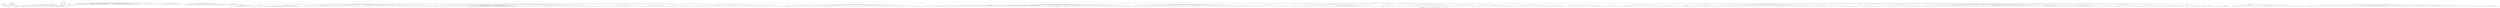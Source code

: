 graph Tree {
	"t0" [label = "TEI"];
	"t1" [label = "teiHeader"];
	"t2" [label = "fileDesc"];
	"t3" [label = "titleStmt"];
	"t4" [label = "title"];
	"t5" [label = "title"];
	"t6" [label = "title"];
	"t7" [label = "author"];
	"t8" [label = "idno"];
	"t9" [label = "idno"];
	"t10" [label = "persName"];
	"t11" [label = "forename"];
	"t12" [label = "nameLink"];
	"t13" [label = "surname"];
	"t14" [label = "editor"];
	"t15" [label = "publicationStmt"];
	"t16" [label = "publisher"];
	"t17" [label = "idno"];
	"t18" [label = "idno"];
	"t19" [label = "availability"];
	"t20" [label = "licence"];
	"t21" [label = "ab"];
	"t22" [label = "ref"];
	"t23" [label = "sourceDesc"];
	"t24" [label = "bibl"];
	"t25" [label = "name"];
	"t26" [label = "idno"];
	"t27" [label = "idno"];
	"t28" [label = "availability"];
	"t29" [label = "licence"];
	"t30" [label = "ab"];
	"t31" [label = "ref"];
	"t32" [label = "bibl"];
	"t33" [label = "date"];
	"t34" [label = "date"];
	"t35" [label = "idno"];
	"t36" [label = "profileDesc"];
	"t37" [label = "particDesc"];
	"t38" [label = "listPerson"];
	"t39" [label = "person"];
	"t40" [label = "persName"];
	"t41" [label = "person"];
	"t42" [label = "persName"];
	"t43" [label = "person"];
	"t44" [label = "persName"];
	"t45" [label = "person"];
	"t46" [label = "persName"];
	"t47" [label = "person"];
	"t48" [label = "persName"];
	"t49" [label = "person"];
	"t50" [label = "persName"];
	"t51" [label = "person"];
	"t52" [label = "persName"];
	"t53" [label = "person"];
	"t54" [label = "persName"];
	"t55" [label = "person"];
	"t56" [label = "persName"];
	"t57" [label = "person"];
	"t58" [label = "persName"];
	"t59" [label = "person"];
	"t60" [label = "persName"];
	"t61" [label = "person"];
	"t62" [label = "persName"];
	"t63" [label = "person"];
	"t64" [label = "persName"];
	"t65" [label = "person"];
	"t66" [label = "persName"];
	"t67" [label = "person"];
	"t68" [label = "persName"];
	"t69" [label = "person"];
	"t70" [label = "persName"];
	"t71" [label = "person"];
	"t72" [label = "persName"];
	"t73" [label = "person"];
	"t74" [label = "persName"];
	"t75" [label = "person"];
	"t76" [label = "persName"];
	"t77" [label = "person"];
	"t78" [label = "persName"];
	"t79" [label = "person"];
	"t80" [label = "persName"];
	"t81" [label = "person"];
	"t82" [label = "persName"];
	"t83" [label = "textClass"];
	"t84" [label = "keywords"];
	"t85" [label = "term"];
	"t86" [label = "term"];
	"t87" [label = "classCode"];
	"t88" [label = "revisionDesc"];
	"t89" [label = "listChange"];
	"t90" [label = "change"];
	"t91" [label = "text"];
	"t92" [label = "front"];
	"t93" [label = "docTitle"];
	"t94" [label = "titlePart"];
	"t95" [label = "titlePart"];
	"t96" [label = "titlePart"];
	"t97" [label = "docDate"];
	"t98" [label = "docAuthor"];
	"t99" [label = "div"];
	"t100" [label = "div"];
	"t101" [label = "head"];
	"t102" [label = "p"];
	"t103" [label = "p"];
	"t104" [label = "p"];
	"t105" [label = "p"];
	"t106" [label = "p"];
	"t107" [label = "div"];
	"t108" [label = "p"];
	"t109" [label = "div"];
	"t110" [label = "p"];
	"t111" [label = "performance"];
	"t112" [label = "ab"];
	"t113" [label = "div"];
	"t114" [label = "head"];
	"t115" [label = "p"];
	"t116" [label = "p"];
	"t117" [label = "p"];
	"t118" [label = "l"];
	"t119" [label = "p"];
	"t120" [label = "l"];
	"t121" [label = "l"];
	"t122" [label = "l"];
	"t123" [label = "l"];
	"t124" [label = "l"];
	"t125" [label = "l"];
	"t126" [label = "l"];
	"t127" [label = "l"];
	"t128" [label = "l"];
	"t129" [label = "l"];
	"t130" [label = "l"];
	"t131" [label = "l"];
	"t132" [label = "l"];
	"t133" [label = "l"];
	"t134" [label = "l"];
	"t135" [label = "l"];
	"t136" [label = "l"];
	"t137" [label = "l"];
	"t138" [label = "l"];
	"t139" [label = "l"];
	"t140" [label = "l"];
	"t141" [label = "l"];
	"t142" [label = "p"];
	"t143" [label = "l"];
	"t144" [label = "p"];
	"t145" [label = "l"];
	"t146" [label = "l"];
	"t147" [label = "l"];
	"t148" [label = "l"];
	"t149" [label = "l"];
	"t150" [label = "l"];
	"t151" [label = "l"];
	"t152" [label = "p"];
	"t153" [label = "l"];
	"t154" [label = "l"];
	"t155" [label = "l"];
	"t156" [label = "l"];
	"t157" [label = "l"];
	"t158" [label = "l"];
	"t159" [label = "l"];
	"t160" [label = "l"];
	"t161" [label = "l"];
	"t162" [label = "l"];
	"t163" [label = "l"];
	"t164" [label = "l"];
	"t165" [label = "l"];
	"t166" [label = "l"];
	"t167" [label = "l"];
	"t168" [label = "l"];
	"t169" [label = "p"];
	"t170" [label = "p"];
	"t171" [label = "div"];
	"t172" [label = "head"];
	"t173" [label = "p"];
	"t174" [label = "p"];
	"t175" [label = "p"];
	"t176" [label = "p"];
	"t177" [label = "p"];
	"t178" [label = "p"];
	"t179" [label = "div"];
	"t180" [label = "head"];
	"t181" [label = "p"];
	"t182" [label = "p"];
	"t183" [label = "p"];
	"t184" [label = "p"];
	"t185" [label = "p"];
	"t186" [label = "div"];
	"t187" [label = "head"];
	"t188" [label = "p"];
	"t189" [label = "p"];
	"t190" [label = "p"];
	"t191" [label = "p"];
	"t192" [label = "p"];
	"t193" [label = "p"];
	"t194" [label = "p"];
	"t195" [label = "p"];
	"t196" [label = "p"];
	"t197" [label = "p"];
	"t198" [label = "p"];
	"t199" [label = "p"];
	"t200" [label = "l"];
	"t201" [label = "p"];
	"t202" [label = "p"];
	"t203" [label = "p"];
	"t204" [label = "p"];
	"t205" [label = "p"];
	"t206" [label = "p"];
	"t207" [label = "castList"];
	"t208" [label = "head"];
	"t209" [label = "castItem"];
	"t210" [label = "role"];
	"t211" [label = "castItem"];
	"t212" [label = "role"];
	"t213" [label = "castItem"];
	"t214" [label = "role"];
	"t215" [label = "castItem"];
	"t216" [label = "role"];
	"t217" [label = "castItem"];
	"t218" [label = "role"];
	"t219" [label = "castItem"];
	"t220" [label = "role"];
	"t221" [label = "castItem"];
	"t222" [label = "role"];
	"t223" [label = "castItem"];
	"t224" [label = "role"];
	"t225" [label = "castItem"];
	"t226" [label = "role"];
	"t227" [label = "castItem"];
	"t228" [label = "role"];
	"t229" [label = "castItem"];
	"t230" [label = "role"];
	"t231" [label = "castItem"];
	"t232" [label = "role"];
	"t233" [label = "castItem"];
	"t234" [label = "role"];
	"t235" [label = "castItem"];
	"t236" [label = "role"];
	"t237" [label = "castItem"];
	"t238" [label = "role"];
	"t239" [label = "castItem"];
	"t240" [label = "role"];
	"t241" [label = "castItem"];
	"t242" [label = "role"];
	"t243" [label = "castItem"];
	"t244" [label = "role"];
	"t245" [label = "castItem"];
	"t246" [label = "role"];
	"t247" [label = "castItem"];
	"t248" [label = "role"];
	"t249" [label = "castItem"];
	"t250" [label = "role"];
	"t251" [label = "castList"];
	"t252" [label = "head"];
	"t253" [label = "castItem"];
	"t254" [label = "role"];
	"t255" [label = "castItem"];
	"t256" [label = "role"];
	"t257" [label = "castItem"];
	"t258" [label = "role"];
	"t259" [label = "castItem"];
	"t260" [label = "role"];
	"t261" [label = "castItem"];
	"t262" [label = "role"];
	"t263" [label = "castItem"];
	"t264" [label = "role"];
	"t265" [label = "castItem"];
	"t266" [label = "role"];
	"t267" [label = "castItem"];
	"t268" [label = "role"];
	"t269" [label = "body"];
	"t270" [label = "div"];
	"t271" [label = "head"];
	"t272" [label = "div"];
	"t273" [label = "head"];
	"t274" [label = "sp"];
	"t275" [label = "speaker"];
	"t276" [label = "l"];
	"t277" [label = "l"];
	"t278" [label = "l"];
	"t279" [label = "l"];
	"t280" [label = "l"];
	"t281" [label = "l"];
	"t282" [label = "l"];
	"t283" [label = "l"];
	"t284" [label = "l"];
	"t285" [label = "l"];
	"t286" [label = "l"];
	"t287" [label = "l"];
	"t288" [label = "l"];
	"t289" [label = "l"];
	"t290" [label = "l"];
	"t291" [label = "l"];
	"t292" [label = "l"];
	"t293" [label = "l"];
	"t294" [label = "l"];
	"t295" [label = "div"];
	"t296" [label = "head"];
	"t297" [label = "sp"];
	"t298" [label = "speaker"];
	"t299" [label = "l"];
	"t300" [label = "sp"];
	"t301" [label = "speaker"];
	"t302" [label = "l"];
	"t303" [label = "sp"];
	"t304" [label = "speaker"];
	"t305" [label = "l"];
	"t306" [label = "div"];
	"t307" [label = "head"];
	"t308" [label = "sp"];
	"t309" [label = "speaker"];
	"t310" [label = "l"];
	"t311" [label = "l"];
	"t312" [label = "l"];
	"t313" [label = "l"];
	"t314" [label = "l"];
	"t315" [label = "stage"];
	"t316" [label = "l"];
	"t317" [label = "stage"];
	"t318" [label = "l"];
	"t319" [label = "l"];
	"t320" [label = "l"];
	"t321" [label = "l"];
	"t322" [label = "l"];
	"t323" [label = "l"];
	"t324" [label = "l"];
	"t325" [label = "l"];
	"t326" [label = "l"];
	"t327" [label = "l"];
	"t328" [label = "l"];
	"t329" [label = "l"];
	"t330" [label = "l"];
	"t331" [label = "l"];
	"t332" [label = "l"];
	"t333" [label = "l"];
	"t334" [label = "l"];
	"t335" [label = "l"];
	"t336" [label = "l"];
	"t337" [label = "l"];
	"t338" [label = "l"];
	"t339" [label = "l"];
	"t340" [label = "l"];
	"t341" [label = "l"];
	"t342" [label = "div"];
	"t343" [label = "head"];
	"t344" [label = "sp"];
	"t345" [label = "speaker"];
	"t346" [label = "l"];
	"t347" [label = "sp"];
	"t348" [label = "speaker"];
	"t349" [label = "l"];
	"t350" [label = "sp"];
	"t351" [label = "speaker"];
	"t352" [label = "l"];
	"t353" [label = "l"];
	"t354" [label = "sp"];
	"t355" [label = "speaker"];
	"t356" [label = "l"];
	"t357" [label = "l"];
	"t358" [label = "l"];
	"t359" [label = "l"];
	"t360" [label = "l"];
	"t361" [label = "l"];
	"t362" [label = "l"];
	"t363" [label = "l"];
	"t364" [label = "l"];
	"t365" [label = "l"];
	"t366" [label = "l"];
	"t367" [label = "l"];
	"t368" [label = "l"];
	"t369" [label = "l"];
	"t370" [label = "l"];
	"t371" [label = "l"];
	"t372" [label = "sp"];
	"t373" [label = "speaker"];
	"t374" [label = "l"];
	"t375" [label = "l"];
	"t376" [label = "sp"];
	"t377" [label = "speaker"];
	"t378" [label = "l"];
	"t379" [label = "sp"];
	"t380" [label = "speaker"];
	"t381" [label = "l"];
	"t382" [label = "sp"];
	"t383" [label = "speaker"];
	"t384" [label = "l"];
	"t385" [label = "sp"];
	"t386" [label = "speaker"];
	"t387" [label = "l"];
	"t388" [label = "l"];
	"t389" [label = "l"];
	"t390" [label = "sp"];
	"t391" [label = "speaker"];
	"t392" [label = "l"];
	"t393" [label = "sp"];
	"t394" [label = "speaker"];
	"t395" [label = "l"];
	"t396" [label = "l"];
	"t397" [label = "l"];
	"t398" [label = "sp"];
	"t399" [label = "speaker"];
	"t400" [label = "l"];
	"t401" [label = "l"];
	"t402" [label = "l"];
	"t403" [label = "l"];
	"t404" [label = "l"];
	"t405" [label = "l"];
	"t406" [label = "l"];
	"t407" [label = "l"];
	"t408" [label = "l"];
	"t409" [label = "l"];
	"t410" [label = "sp"];
	"t411" [label = "speaker"];
	"t412" [label = "l"];
	"t413" [label = "l"];
	"t414" [label = "l"];
	"t415" [label = "l"];
	"t416" [label = "l"];
	"t417" [label = "l"];
	"t418" [label = "l"];
	"t419" [label = "l"];
	"t420" [label = "l"];
	"t421" [label = "sp"];
	"t422" [label = "speaker"];
	"t423" [label = "l"];
	"t424" [label = "l"];
	"t425" [label = "l"];
	"t426" [label = "l"];
	"t427" [label = "l"];
	"t428" [label = "l"];
	"t429" [label = "l"];
	"t430" [label = "sp"];
	"t431" [label = "speaker"];
	"t432" [label = "l"];
	"t433" [label = "l"];
	"t434" [label = "l"];
	"t435" [label = "l"];
	"t436" [label = "l"];
	"t437" [label = "sp"];
	"t438" [label = "speaker"];
	"t439" [label = "l"];
	"t440" [label = "sp"];
	"t441" [label = "speaker"];
	"t442" [label = "l"];
	"t443" [label = "l"];
	"t444" [label = "l"];
	"t445" [label = "l"];
	"t446" [label = "sp"];
	"t447" [label = "speaker"];
	"t448" [label = "l"];
	"t449" [label = "l"];
	"t450" [label = "l"];
	"t451" [label = "l"];
	"t452" [label = "l"];
	"t453" [label = "sp"];
	"t454" [label = "speaker"];
	"t455" [label = "l"];
	"t456" [label = "sp"];
	"t457" [label = "speaker"];
	"t458" [label = "l"];
	"t459" [label = "l"];
	"t460" [label = "sp"];
	"t461" [label = "speaker"];
	"t462" [label = "l"];
	"t463" [label = "div"];
	"t464" [label = "head"];
	"t465" [label = "sp"];
	"t466" [label = "speaker"];
	"t467" [label = "l"];
	"t468" [label = "sp"];
	"t469" [label = "speaker"];
	"t470" [label = "l"];
	"t471" [label = "l"];
	"t472" [label = "sp"];
	"t473" [label = "speaker"];
	"t474" [label = "l"];
	"t475" [label = "l"];
	"t476" [label = "l"];
	"t477" [label = "sp"];
	"t478" [label = "speaker"];
	"t479" [label = "l"];
	"t480" [label = "l"];
	"t481" [label = "l"];
	"t482" [label = "sp"];
	"t483" [label = "speaker"];
	"t484" [label = "l"];
	"t485" [label = "l"];
	"t486" [label = "sp"];
	"t487" [label = "speaker"];
	"t488" [label = "l"];
	"t489" [label = "sp"];
	"t490" [label = "speaker"];
	"t491" [label = "l"];
	"t492" [label = "l"];
	"t493" [label = "sp"];
	"t494" [label = "speaker"];
	"t495" [label = "l"];
	"t496" [label = "l"];
	"t497" [label = "stage"];
	"t498" [label = "p"];
	"t499" [label = "s"];
	"t500" [label = "p"];
	"t501" [label = "s"];
	"t502" [label = "p"];
	"t503" [label = "s"];
	"t504" [label = "l"];
	"t505" [label = "p"];
	"t506" [label = "s"];
	"t507" [label = "l"];
	"t508" [label = "p"];
	"t509" [label = "s"];
	"t510" [label = "l"];
	"t511" [label = "p"];
	"t512" [label = "s"];
	"t513" [label = "l"];
	"t514" [label = "p"];
	"t515" [label = "s"];
	"t516" [label = "l"];
	"t517" [label = "l"];
	"t518" [label = "p"];
	"t519" [label = "s"];
	"t520" [label = "l"];
	"t521" [label = "l"];
	"t522" [label = "l"];
	"t523" [label = "l"];
	"t524" [label = "l"];
	"t525" [label = "l"];
	"t526" [label = "l"];
	"t527" [label = "l"];
	"t528" [label = "l"];
	"t529" [label = "l"];
	"t530" [label = "stage"];
	"t531" [label = "l"];
	"t532" [label = "l"];
	"t533" [label = "l"];
	"t534" [label = "l"];
	"t535" [label = "p"];
	"t536" [label = "s"];
	"t537" [label = "l"];
	"t538" [label = "l"];
	"t539" [label = "p"];
	"t540" [label = "s"];
	"t541" [label = "l"];
	"t542" [label = "l"];
	"t543" [label = "l"];
	"t544" [label = "l"];
	"t545" [label = "l"];
	"t546" [label = "stage"];
	"t547" [label = "l"];
	"t548" [label = "stage"];
	"t549" [label = "l"];
	"t550" [label = "l"];
	"t551" [label = "stage"];
	"t552" [label = "l"];
	"t553" [label = "sp"];
	"t554" [label = "speaker"];
	"t555" [label = "l"];
	"t556" [label = "stage"];
	"t557" [label = "l"];
	"t558" [label = "stage"];
	"t559" [label = "l"];
	"t560" [label = "sp"];
	"t561" [label = "speaker"];
	"t562" [label = "l"];
	"t563" [label = "sp"];
	"t564" [label = "speaker"];
	"t565" [label = "l"];
	"t566" [label = "sp"];
	"t567" [label = "speaker"];
	"t568" [label = "l"];
	"t569" [label = "l"];
	"t570" [label = "l"];
	"t571" [label = "l"];
	"t572" [label = "l"];
	"t573" [label = "sp"];
	"t574" [label = "speaker"];
	"t575" [label = "l"];
	"t576" [label = "sp"];
	"t577" [label = "speaker"];
	"t578" [label = "l"];
	"t579" [label = "stage"];
	"t580" [label = "l"];
	"t581" [label = "sp"];
	"t582" [label = "speaker"];
	"t583" [label = "l"];
	"t584" [label = "sp"];
	"t585" [label = "speaker"];
	"t586" [label = "l"];
	"t587" [label = "sp"];
	"t588" [label = "speaker"];
	"t589" [label = "l"];
	"t590" [label = "l"];
	"t591" [label = "l"];
	"t592" [label = "l"];
	"t593" [label = "l"];
	"t594" [label = "l"];
	"t595" [label = "l"];
	"t596" [label = "l"];
	"t597" [label = "l"];
	"t598" [label = "sp"];
	"t599" [label = "speaker"];
	"t600" [label = "l"];
	"t601" [label = "l"];
	"t602" [label = "sp"];
	"t603" [label = "speaker"];
	"t604" [label = "l"];
	"t605" [label = "l"];
	"t606" [label = "l"];
	"t607" [label = "stage"];
	"t608" [label = "l"];
	"t609" [label = "l"];
	"t610" [label = "l"];
	"t611" [label = "sp"];
	"t612" [label = "speaker"];
	"t613" [label = "l"];
	"t614" [label = "sp"];
	"t615" [label = "speaker"];
	"t616" [label = "l"];
	"t617" [label = "l"];
	"t618" [label = "l"];
	"t619" [label = "sp"];
	"t620" [label = "speaker"];
	"t621" [label = "l"];
	"t622" [label = "stage"];
	"t623" [label = "l"];
	"t624" [label = "l"];
	"t625" [label = "div"];
	"t626" [label = "head"];
	"t627" [label = "sp"];
	"t628" [label = "speaker"];
	"t629" [label = "l"];
	"t630" [label = "l"];
	"t631" [label = "l"];
	"t632" [label = "sp"];
	"t633" [label = "speaker"];
	"t634" [label = "l"];
	"t635" [label = "l"];
	"t636" [label = "l"];
	"t637" [label = "l"];
	"t638" [label = "l"];
	"t639" [label = "l"];
	"t640" [label = "sp"];
	"t641" [label = "speaker"];
	"t642" [label = "l"];
	"t643" [label = "l"];
	"t644" [label = "l"];
	"t645" [label = "l"];
	"t646" [label = "l"];
	"t647" [label = "l"];
	"t648" [label = "l"];
	"t649" [label = "l"];
	"t650" [label = "l"];
	"t651" [label = "l"];
	"t652" [label = "l"];
	"t653" [label = "l"];
	"t654" [label = "l"];
	"t655" [label = "l"];
	"t656" [label = "sp"];
	"t657" [label = "speaker"];
	"t658" [label = "l"];
	"t659" [label = "l"];
	"t660" [label = "l"];
	"t661" [label = "l"];
	"t662" [label = "l"];
	"t663" [label = "l"];
	"t664" [label = "l"];
	"t665" [label = "sp"];
	"t666" [label = "speaker"];
	"t667" [label = "l"];
	"t668" [label = "l"];
	"t669" [label = "l"];
	"t670" [label = "l"];
	"t671" [label = "l"];
	"t672" [label = "l"];
	"t673" [label = "l"];
	"t674" [label = "l"];
	"t675" [label = "l"];
	"t676" [label = "l"];
	"t677" [label = "l"];
	"t678" [label = "l"];
	"t679" [label = "l"];
	"t680" [label = "l"];
	"t681" [label = "l"];
	"t682" [label = "l"];
	"t683" [label = "l"];
	"t684" [label = "l"];
	"t685" [label = "l"];
	"t686" [label = "div"];
	"t687" [label = "head"];
	"t688" [label = "sp"];
	"t689" [label = "speaker"];
	"t690" [label = "l"];
	"t691" [label = "l"];
	"t692" [label = "sp"];
	"t693" [label = "speaker"];
	"t694" [label = "l"];
	"t695" [label = "sp"];
	"t696" [label = "speaker"];
	"t697" [label = "l"];
	"t698" [label = "l"];
	"t699" [label = "sp"];
	"t700" [label = "speaker"];
	"t701" [label = "l"];
	"t702" [label = "stage"];
	"t703" [label = "l"];
	"t704" [label = "l"];
	"t705" [label = "l"];
	"t706" [label = "div"];
	"t707" [label = "head"];
	"t708" [label = "sp"];
	"t709" [label = "speaker"];
	"t710" [label = "l"];
	"t711" [label = "l"];
	"t712" [label = "l"];
	"t713" [label = "l"];
	"t714" [label = "l"];
	"t715" [label = "div"];
	"t716" [label = "head"];
	"t717" [label = "sp"];
	"t718" [label = "speaker"];
	"t719" [label = "l"];
	"t720" [label = "l"];
	"t721" [label = "l"];
	"t722" [label = "l"];
	"t723" [label = "l"];
	"t724" [label = "sp"];
	"t725" [label = "speaker"];
	"t726" [label = "l"];
	"t727" [label = "l"];
	"t728" [label = "l"];
	"t729" [label = "l"];
	"t730" [label = "l"];
	"t731" [label = "sp"];
	"t732" [label = "speaker"];
	"t733" [label = "l"];
	"t734" [label = "l"];
	"t735" [label = "l"];
	"t736" [label = "l"];
	"t737" [label = "l"];
	"t738" [label = "l"];
	"t739" [label = "l"];
	"t740" [label = "l"];
	"t741" [label = "l"];
	"t742" [label = "l"];
	"t743" [label = "l"];
	"t744" [label = "sp"];
	"t745" [label = "speaker"];
	"t746" [label = "l"];
	"t747" [label = "l"];
	"t748" [label = "l"];
	"t749" [label = "l"];
	"t750" [label = "l"];
	"t751" [label = "l"];
	"t752" [label = "l"];
	"t753" [label = "l"];
	"t754" [label = "l"];
	"t755" [label = "l"];
	"t756" [label = "sp"];
	"t757" [label = "speaker"];
	"t758" [label = "l"];
	"t759" [label = "sp"];
	"t760" [label = "speaker"];
	"t761" [label = "l"];
	"t762" [label = "l"];
	"t763" [label = "l"];
	"t764" [label = "l"];
	"t765" [label = "l"];
	"t766" [label = "l"];
	"t767" [label = "l"];
	"t768" [label = "l"];
	"t769" [label = "l"];
	"t770" [label = "l"];
	"t771" [label = "sp"];
	"t772" [label = "speaker"];
	"t773" [label = "l"];
	"t774" [label = "sp"];
	"t775" [label = "speaker"];
	"t776" [label = "l"];
	"t777" [label = "l"];
	"t778" [label = "sp"];
	"t779" [label = "speaker"];
	"t780" [label = "l"];
	"t781" [label = "l"];
	"t782" [label = "l"];
	"t783" [label = "sp"];
	"t784" [label = "speaker"];
	"t785" [label = "l"];
	"t786" [label = "l"];
	"t787" [label = "l"];
	"t788" [label = "l"];
	"t789" [label = "l"];
	"t790" [label = "div"];
	"t791" [label = "head"];
	"t792" [label = "sp"];
	"t793" [label = "speaker"];
	"t794" [label = "l"];
	"t795" [label = "l"];
	"t796" [label = "l"];
	"t797" [label = "l"];
	"t798" [label = "l"];
	"t799" [label = "l"];
	"t800" [label = "div"];
	"t801" [label = "head"];
	"t802" [label = "sp"];
	"t803" [label = "speaker"];
	"t804" [label = "l"];
	"t805" [label = "l"];
	"t806" [label = "sp"];
	"t807" [label = "speaker"];
	"t808" [label = "l"];
	"t809" [label = "l"];
	"t810" [label = "l"];
	"t811" [label = "l"];
	"t812" [label = "l"];
	"t813" [label = "l"];
	"t814" [label = "sp"];
	"t815" [label = "speaker"];
	"t816" [label = "l"];
	"t817" [label = "l"];
	"t818" [label = "l"];
	"t819" [label = "l"];
	"t820" [label = "l"];
	"t821" [label = "l"];
	"t822" [label = "l"];
	"t823" [label = "l"];
	"t824" [label = "l"];
	"t825" [label = "l"];
	"t826" [label = "sp"];
	"t827" [label = "speaker"];
	"t828" [label = "l"];
	"t829" [label = "l"];
	"t830" [label = "l"];
	"t831" [label = "sp"];
	"t832" [label = "speaker"];
	"t833" [label = "l"];
	"t834" [label = "l"];
	"t835" [label = "l"];
	"t836" [label = "l"];
	"t837" [label = "l"];
	"t838" [label = "sp"];
	"t839" [label = "speaker"];
	"t840" [label = "l"];
	"t841" [label = "sp"];
	"t842" [label = "speaker"];
	"t843" [label = "l"];
	"t844" [label = "sp"];
	"t845" [label = "speaker"];
	"t846" [label = "l"];
	"t847" [label = "l"];
	"t848" [label = "l"];
	"t849" [label = "l"];
	"t850" [label = "l"];
	"t851" [label = "l"];
	"t852" [label = "l"];
	"t853" [label = "l"];
	"t854" [label = "l"];
	"t855" [label = "sp"];
	"t856" [label = "speaker"];
	"t857" [label = "l"];
	"t858" [label = "l"];
	"t859" [label = "l"];
	"t860" [label = "l"];
	"t861" [label = "sp"];
	"t862" [label = "speaker"];
	"t863" [label = "l"];
	"t864" [label = "l"];
	"t865" [label = "l"];
	"t866" [label = "l"];
	"t867" [label = "l"];
	"t868" [label = "l"];
	"t869" [label = "l"];
	"t870" [label = "l"];
	"t871" [label = "sp"];
	"t872" [label = "speaker"];
	"t873" [label = "l"];
	"t874" [label = "l"];
	"t875" [label = "l"];
	"t876" [label = "l"];
	"t877" [label = "l"];
	"t878" [label = "l"];
	"t879" [label = "l"];
	"t880" [label = "l"];
	"t881" [label = "l"];
	"t882" [label = "sp"];
	"t883" [label = "speaker"];
	"t884" [label = "l"];
	"t885" [label = "sp"];
	"t886" [label = "speaker"];
	"t887" [label = "l"];
	"t888" [label = "l"];
	"t889" [label = "l"];
	"t890" [label = "sp"];
	"t891" [label = "speaker"];
	"t892" [label = "l"];
	"t893" [label = "sp"];
	"t894" [label = "speaker"];
	"t895" [label = "l"];
	"t896" [label = "l"];
	"t897" [label = "l"];
	"t898" [label = "l"];
	"t899" [label = "sp"];
	"t900" [label = "speaker"];
	"t901" [label = "l"];
	"t902" [label = "l"];
	"t903" [label = "l"];
	"t904" [label = "sp"];
	"t905" [label = "speaker"];
	"t906" [label = "l"];
	"t907" [label = "l"];
	"t908" [label = "sp"];
	"t909" [label = "speaker"];
	"t910" [label = "l"];
	"t911" [label = "l"];
	"t912" [label = "sp"];
	"t913" [label = "speaker"];
	"t914" [label = "l"];
	"t915" [label = "l"];
	"t916" [label = "l"];
	"t917" [label = "l"];
	"t918" [label = "sp"];
	"t919" [label = "speaker"];
	"t920" [label = "l"];
	"t921" [label = "l"];
	"t922" [label = "sp"];
	"t923" [label = "speaker"];
	"t924" [label = "l"];
	"t925" [label = "l"];
	"t926" [label = "l"];
	"t927" [label = "stage"];
	"t928" [label = "div"];
	"t929" [label = "head"];
	"t930" [label = "div"];
	"t931" [label = "head"];
	"t932" [label = "sp"];
	"t933" [label = "speaker"];
	"t934" [label = "l"];
	"t935" [label = "l"];
	"t936" [label = "l"];
	"t937" [label = "sp"];
	"t938" [label = "speaker"];
	"t939" [label = "l"];
	"t940" [label = "l"];
	"t941" [label = "l"];
	"t942" [label = "l"];
	"t943" [label = "l"];
	"t944" [label = "sp"];
	"t945" [label = "speaker"];
	"t946" [label = "l"];
	"t947" [label = "l"];
	"t948" [label = "l"];
	"t949" [label = "l"];
	"t950" [label = "l"];
	"t951" [label = "l"];
	"t952" [label = "l"];
	"t953" [label = "l"];
	"t954" [label = "l"];
	"t955" [label = "sp"];
	"t956" [label = "speaker"];
	"t957" [label = "l"];
	"t958" [label = "l"];
	"t959" [label = "sp"];
	"t960" [label = "speaker"];
	"t961" [label = "l"];
	"t962" [label = "sp"];
	"t963" [label = "speaker"];
	"t964" [label = "l"];
	"t965" [label = "l"];
	"t966" [label = "l"];
	"t967" [label = "l"];
	"t968" [label = "l"];
	"t969" [label = "l"];
	"t970" [label = "l"];
	"t971" [label = "l"];
	"t972" [label = "sp"];
	"t973" [label = "speaker"];
	"t974" [label = "l"];
	"t975" [label = "l"];
	"t976" [label = "l"];
	"t977" [label = "l"];
	"t978" [label = "l"];
	"t979" [label = "l"];
	"t980" [label = "l"];
	"t981" [label = "sp"];
	"t982" [label = "speaker"];
	"t983" [label = "l"];
	"t984" [label = "l"];
	"t985" [label = "l"];
	"t986" [label = "sp"];
	"t987" [label = "speaker"];
	"t988" [label = "l"];
	"t989" [label = "l"];
	"t990" [label = "l"];
	"t991" [label = "l"];
	"t992" [label = "l"];
	"t993" [label = "l"];
	"t994" [label = "l"];
	"t995" [label = "l"];
	"t996" [label = "l"];
	"t997" [label = "l"];
	"t998" [label = "l"];
	"t999" [label = "l"];
	"t1000" [label = "sp"];
	"t1001" [label = "speaker"];
	"t1002" [label = "l"];
	"t1003" [label = "l"];
	"t1004" [label = "l"];
	"t1005" [label = "sp"];
	"t1006" [label = "speaker"];
	"t1007" [label = "l"];
	"t1008" [label = "l"];
	"t1009" [label = "l"];
	"t1010" [label = "l"];
	"t1011" [label = "l"];
	"t1012" [label = "l"];
	"t1013" [label = "l"];
	"t1014" [label = "l"];
	"t1015" [label = "l"];
	"t1016" [label = "l"];
	"t1017" [label = "sp"];
	"t1018" [label = "speaker"];
	"t1019" [label = "l"];
	"t1020" [label = "sp"];
	"t1021" [label = "speaker"];
	"t1022" [label = "l"];
	"t1023" [label = "l"];
	"t1024" [label = "stage"];
	"t1025" [label = "l"];
	"t1026" [label = "l"];
	"t1027" [label = "sp"];
	"t1028" [label = "speaker"];
	"t1029" [label = "l"];
	"t1030" [label = "l"];
	"t1031" [label = "sp"];
	"t1032" [label = "speaker"];
	"t1033" [label = "l"];
	"t1034" [label = "l"];
	"t1035" [label = "l"];
	"t1036" [label = "l"];
	"t1037" [label = "l"];
	"t1038" [label = "l"];
	"t1039" [label = "l"];
	"t1040" [label = "sp"];
	"t1041" [label = "speaker"];
	"t1042" [label = "l"];
	"t1043" [label = "sp"];
	"t1044" [label = "speaker"];
	"t1045" [label = "l"];
	"t1046" [label = "l"];
	"t1047" [label = "l"];
	"t1048" [label = "l"];
	"t1049" [label = "stage"];
	"t1050" [label = "l"];
	"t1051" [label = "l"];
	"t1052" [label = "stage"];
	"t1053" [label = "l"];
	"t1054" [label = "stage"];
	"t1055" [label = "l"];
	"t1056" [label = "l"];
	"t1057" [label = "l"];
	"t1058" [label = "sp"];
	"t1059" [label = "speaker"];
	"t1060" [label = "l"];
	"t1061" [label = "sp"];
	"t1062" [label = "speaker"];
	"t1063" [label = "l"];
	"t1064" [label = "sp"];
	"t1065" [label = "speaker"];
	"t1066" [label = "l"];
	"t1067" [label = "stage"];
	"t1068" [label = "l"];
	"t1069" [label = "l"];
	"t1070" [label = "l"];
	"t1071" [label = "l"];
	"t1072" [label = "l"];
	"t1073" [label = "l"];
	"t1074" [label = "l"];
	"t1075" [label = "l"];
	"t1076" [label = "l"];
	"t1077" [label = "sp"];
	"t1078" [label = "speaker"];
	"t1079" [label = "l"];
	"t1080" [label = "l"];
	"t1081" [label = "l"];
	"t1082" [label = "l"];
	"t1083" [label = "l"];
	"t1084" [label = "sp"];
	"t1085" [label = "speaker"];
	"t1086" [label = "l"];
	"t1087" [label = "sp"];
	"t1088" [label = "speaker"];
	"t1089" [label = "l"];
	"t1090" [label = "l"];
	"t1091" [label = "sp"];
	"t1092" [label = "speaker"];
	"t1093" [label = "l"];
	"t1094" [label = "l"];
	"t1095" [label = "l"];
	"t1096" [label = "l"];
	"t1097" [label = "l"];
	"t1098" [label = "sp"];
	"t1099" [label = "speaker"];
	"t1100" [label = "l"];
	"t1101" [label = "sp"];
	"t1102" [label = "speaker"];
	"t1103" [label = "l"];
	"t1104" [label = "l"];
	"t1105" [label = "sp"];
	"t1106" [label = "speaker"];
	"t1107" [label = "l"];
	"t1108" [label = "l"];
	"t1109" [label = "stage"];
	"t1110" [label = "l"];
	"t1111" [label = "sp"];
	"t1112" [label = "speaker"];
	"t1113" [label = "l"];
	"t1114" [label = "sp"];
	"t1115" [label = "speaker"];
	"t1116" [label = "l"];
	"t1117" [label = "sp"];
	"t1118" [label = "speaker"];
	"t1119" [label = "l"];
	"t1120" [label = "l"];
	"t1121" [label = "l"];
	"t1122" [label = "div"];
	"t1123" [label = "head"];
	"t1124" [label = "sp"];
	"t1125" [label = "speaker"];
	"t1126" [label = "l"];
	"t1127" [label = "sp"];
	"t1128" [label = "speaker"];
	"t1129" [label = "l"];
	"t1130" [label = "sp"];
	"t1131" [label = "speaker"];
	"t1132" [label = "l"];
	"t1133" [label = "l"];
	"t1134" [label = "l"];
	"t1135" [label = "sp"];
	"t1136" [label = "speaker"];
	"t1137" [label = "l"];
	"t1138" [label = "sp"];
	"t1139" [label = "speaker"];
	"t1140" [label = "l"];
	"t1141" [label = "l"];
	"t1142" [label = "sp"];
	"t1143" [label = "speaker"];
	"t1144" [label = "l"];
	"t1145" [label = "l"];
	"t1146" [label = "l"];
	"t1147" [label = "l"];
	"t1148" [label = "sp"];
	"t1149" [label = "speaker"];
	"t1150" [label = "l"];
	"t1151" [label = "l"];
	"t1152" [label = "sp"];
	"t1153" [label = "speaker"];
	"t1154" [label = "l"];
	"t1155" [label = "l"];
	"t1156" [label = "l"];
	"t1157" [label = "sp"];
	"t1158" [label = "speaker"];
	"t1159" [label = "l"];
	"t1160" [label = "sp"];
	"t1161" [label = "speaker"];
	"t1162" [label = "l"];
	"t1163" [label = "sp"];
	"t1164" [label = "speaker"];
	"t1165" [label = "l"];
	"t1166" [label = "sp"];
	"t1167" [label = "speaker"];
	"t1168" [label = "l"];
	"t1169" [label = "l"];
	"t1170" [label = "l"];
	"t1171" [label = "sp"];
	"t1172" [label = "speaker"];
	"t1173" [label = "l"];
	"t1174" [label = "l"];
	"t1175" [label = "l"];
	"t1176" [label = "l"];
	"t1177" [label = "sp"];
	"t1178" [label = "speaker"];
	"t1179" [label = "l"];
	"t1180" [label = "l"];
	"t1181" [label = "l"];
	"t1182" [label = "l"];
	"t1183" [label = "sp"];
	"t1184" [label = "speaker"];
	"t1185" [label = "l"];
	"t1186" [label = "sp"];
	"t1187" [label = "speaker"];
	"t1188" [label = "l"];
	"t1189" [label = "l"];
	"t1190" [label = "sp"];
	"t1191" [label = "speaker"];
	"t1192" [label = "l"];
	"t1193" [label = "l"];
	"t1194" [label = "l"];
	"t1195" [label = "sp"];
	"t1196" [label = "speaker"];
	"t1197" [label = "l"];
	"t1198" [label = "sp"];
	"t1199" [label = "speaker"];
	"t1200" [label = "l"];
	"t1201" [label = "l"];
	"t1202" [label = "sp"];
	"t1203" [label = "speaker"];
	"t1204" [label = "l"];
	"t1205" [label = "l"];
	"t1206" [label = "l"];
	"t1207" [label = "sp"];
	"t1208" [label = "speaker"];
	"t1209" [label = "l"];
	"t1210" [label = "l"];
	"t1211" [label = "l"];
	"t1212" [label = "sp"];
	"t1213" [label = "speaker"];
	"t1214" [label = "l"];
	"t1215" [label = "l"];
	"t1216" [label = "l"];
	"t1217" [label = "l"];
	"t1218" [label = "sp"];
	"t1219" [label = "speaker"];
	"t1220" [label = "l"];
	"t1221" [label = "l"];
	"t1222" [label = "l"];
	"t1223" [label = "sp"];
	"t1224" [label = "speaker"];
	"t1225" [label = "l"];
	"t1226" [label = "l"];
	"t1227" [label = "l"];
	"t1228" [label = "l"];
	"t1229" [label = "l"];
	"t1230" [label = "l"];
	"t1231" [label = "l"];
	"t1232" [label = "l"];
	"t1233" [label = "l"];
	"t1234" [label = "l"];
	"t1235" [label = "l"];
	"t1236" [label = "sp"];
	"t1237" [label = "speaker"];
	"t1238" [label = "l"];
	"t1239" [label = "div"];
	"t1240" [label = "head"];
	"t1241" [label = "sp"];
	"t1242" [label = "speaker"];
	"t1243" [label = "l"];
	"t1244" [label = "l"];
	"t1245" [label = "l"];
	"t1246" [label = "sp"];
	"t1247" [label = "speaker"];
	"t1248" [label = "l"];
	"t1249" [label = "l"];
	"t1250" [label = "l"];
	"t1251" [label = "l"];
	"t1252" [label = "sp"];
	"t1253" [label = "speaker"];
	"t1254" [label = "l"];
	"t1255" [label = "l"];
	"t1256" [label = "l"];
	"t1257" [label = "l"];
	"t1258" [label = "sp"];
	"t1259" [label = "speaker"];
	"t1260" [label = "l"];
	"t1261" [label = "sp"];
	"t1262" [label = "speaker"];
	"t1263" [label = "l"];
	"t1264" [label = "l"];
	"t1265" [label = "l"];
	"t1266" [label = "l"];
	"t1267" [label = "l"];
	"t1268" [label = "l"];
	"t1269" [label = "l"];
	"t1270" [label = "l"];
	"t1271" [label = "l"];
	"t1272" [label = "l"];
	"t1273" [label = "l"];
	"t1274" [label = "div"];
	"t1275" [label = "head"];
	"t1276" [label = "sp"];
	"t1277" [label = "speaker"];
	"t1278" [label = "l"];
	"t1279" [label = "l"];
	"t1280" [label = "sp"];
	"t1281" [label = "speaker"];
	"t1282" [label = "l"];
	"t1283" [label = "l"];
	"t1284" [label = "l"];
	"t1285" [label = "div"];
	"t1286" [label = "head"];
	"t1287" [label = "sp"];
	"t1288" [label = "speaker"];
	"t1289" [label = "l"];
	"t1290" [label = "l"];
	"t1291" [label = "l"];
	"t1292" [label = "l"];
	"t1293" [label = "l"];
	"t1294" [label = "sp"];
	"t1295" [label = "speaker"];
	"t1296" [label = "l"];
	"t1297" [label = "l"];
	"t1298" [label = "l"];
	"t1299" [label = "l"];
	"t1300" [label = "l"];
	"t1301" [label = "sp"];
	"t1302" [label = "speaker"];
	"t1303" [label = "l"];
	"t1304" [label = "l"];
	"t1305" [label = "l"];
	"t1306" [label = "l"];
	"t1307" [label = "l"];
	"t1308" [label = "l"];
	"t1309" [label = "sp"];
	"t1310" [label = "speaker"];
	"t1311" [label = "l"];
	"t1312" [label = "sp"];
	"t1313" [label = "speaker"];
	"t1314" [label = "l"];
	"t1315" [label = "sp"];
	"t1316" [label = "speaker"];
	"t1317" [label = "l"];
	"t1318" [label = "l"];
	"t1319" [label = "l"];
	"t1320" [label = "l"];
	"t1321" [label = "l"];
	"t1322" [label = "l"];
	"t1323" [label = "l"];
	"t1324" [label = "l"];
	"t1325" [label = "l"];
	"t1326" [label = "l"];
	"t1327" [label = "l"];
	"t1328" [label = "l"];
	"t1329" [label = "l"];
	"t1330" [label = "l"];
	"t1331" [label = "l"];
	"t1332" [label = "l"];
	"t1333" [label = "l"];
	"t1334" [label = "l"];
	"t1335" [label = "l"];
	"t1336" [label = "l"];
	"t1337" [label = "l"];
	"t1338" [label = "l"];
	"t1339" [label = "l"];
	"t1340" [label = "l"];
	"t1341" [label = "sp"];
	"t1342" [label = "speaker"];
	"t1343" [label = "l"];
	"t1344" [label = "sp"];
	"t1345" [label = "speaker"];
	"t1346" [label = "l"];
	"t1347" [label = "l"];
	"t1348" [label = "l"];
	"t1349" [label = "l"];
	"t1350" [label = "l"];
	"t1351" [label = "l"];
	"t1352" [label = "l"];
	"t1353" [label = "sp"];
	"t1354" [label = "speaker"];
	"t1355" [label = "l"];
	"t1356" [label = "l"];
	"t1357" [label = "l"];
	"t1358" [label = "div"];
	"t1359" [label = "head"];
	"t1360" [label = "sp"];
	"t1361" [label = "speaker"];
	"t1362" [label = "l"];
	"t1363" [label = "sp"];
	"t1364" [label = "speaker"];
	"t1365" [label = "l"];
	"t1366" [label = "stage"];
	"t1367" [label = "p"];
	"t1368" [label = "s"];
	"t1369" [label = "l"];
	"t1370" [label = "l"];
	"t1371" [label = "l"];
	"t1372" [label = "sp"];
	"t1373" [label = "speaker"];
	"t1374" [label = "l"];
	"t1375" [label = "sp"];
	"t1376" [label = "speaker"];
	"t1377" [label = "l"];
	"t1378" [label = "l"];
	"t1379" [label = "l"];
	"t1380" [label = "l"];
	"t1381" [label = "l"];
	"t1382" [label = "l"];
	"t1383" [label = "l"];
	"t1384" [label = "div"];
	"t1385" [label = "head"];
	"t1386" [label = "sp"];
	"t1387" [label = "speaker"];
	"t1388" [label = "l"];
	"t1389" [label = "l"];
	"t1390" [label = "l"];
	"t1391" [label = "sp"];
	"t1392" [label = "speaker"];
	"t1393" [label = "l"];
	"t1394" [label = "l"];
	"t1395" [label = "l"];
	"t1396" [label = "l"];
	"t1397" [label = "l"];
	"t1398" [label = "l"];
	"t1399" [label = "l"];
	"t1400" [label = "stage"];
	"t1401" [label = "sp"];
	"t1402" [label = "speaker"];
	"t1403" [label = "p"];
	"t1404" [label = "s"];
	"t1405" [label = "s"];
	"t1406" [label = "s"];
	"t1407" [label = "s"];
	"t1408" [label = "s"];
	"t1409" [label = "s"];
	"t1410" [label = "s"];
	"t1411" [label = "p"];
	"t1412" [label = "s"];
	"t1413" [label = "sp"];
	"t1414" [label = "speaker"];
	"t1415" [label = "p"];
	"t1416" [label = "s"];
	"t1417" [label = "sp"];
	"t1418" [label = "speaker"];
	"t1419" [label = "p"];
	"t1420" [label = "s"];
	"t1421" [label = "s"];
	"t1422" [label = "sp"];
	"t1423" [label = "speaker"];
	"t1424" [label = "p"];
	"t1425" [label = "s"];
	"t1426" [label = "s"];
	"t1427" [label = "s"];
	"t1428" [label = "s"];
	"t1429" [label = "s"];
	"t1430" [label = "sp"];
	"t1431" [label = "speaker"];
	"t1432" [label = "p"];
	"t1433" [label = "s"];
	"t1434" [label = "s"];
	"t1435" [label = "s"];
	"t1436" [label = "s"];
	"t1437" [label = "sp"];
	"t1438" [label = "speaker"];
	"t1439" [label = "l"];
	"t1440" [label = "l"];
	"t1441" [label = "p"];
	"t1442" [label = "s"];
	"t1443" [label = "sp"];
	"t1444" [label = "speaker"];
	"t1445" [label = "p"];
	"t1446" [label = "s"];
	"t1447" [label = "s"];
	"t1448" [label = "s"];
	"t1449" [label = "s"];
	"t1450" [label = "sp"];
	"t1451" [label = "speaker"];
	"t1452" [label = "l"];
	"t1453" [label = "sp"];
	"t1454" [label = "speaker"];
	"t1455" [label = "l"];
	"t1456" [label = "l"];
	"t1457" [label = "l"];
	"t1458" [label = "stage"];
	"t1459" [label = "div"];
	"t1460" [label = "head"];
	"t1461" [label = "sp"];
	"t1462" [label = "speaker"];
	"t1463" [label = "l"];
	"t1464" [label = "l"];
	"t1465" [label = "l"];
	"t1466" [label = "sp"];
	"t1467" [label = "speaker"];
	"t1468" [label = "l"];
	"t1469" [label = "l"];
	"t1470" [label = "l"];
	"t1471" [label = "l"];
	"t1472" [label = "sp"];
	"t1473" [label = "speaker"];
	"t1474" [label = "l"];
	"t1475" [label = "l"];
	"t1476" [label = "sp"];
	"t1477" [label = "speaker"];
	"t1478" [label = "l"];
	"t1479" [label = "l"];
	"t1480" [label = "div"];
	"t1481" [label = "head"];
	"t1482" [label = "sp"];
	"t1483" [label = "speaker"];
	"t1484" [label = "l"];
	"t1485" [label = "l"];
	"t1486" [label = "l"];
	"t1487" [label = "sp"];
	"t1488" [label = "speaker"];
	"t1489" [label = "l"];
	"t1490" [label = "l"];
	"t1491" [label = "l"];
	"t1492" [label = "l"];
	"t1493" [label = "sp"];
	"t1494" [label = "speaker"];
	"t1495" [label = "l"];
	"t1496" [label = "l"];
	"t1497" [label = "l"];
	"t1498" [label = "l"];
	"t1499" [label = "l"];
	"t1500" [label = "l"];
	"t1501" [label = "l"];
	"t1502" [label = "l"];
	"t1503" [label = "l"];
	"t1504" [label = "l"];
	"t1505" [label = "l"];
	"t1506" [label = "sp"];
	"t1507" [label = "speaker"];
	"t1508" [label = "l"];
	"t1509" [label = "sp"];
	"t1510" [label = "speaker"];
	"t1511" [label = "l"];
	"t1512" [label = "l"];
	"t1513" [label = "l"];
	"t1514" [label = "l"];
	"t1515" [label = "l"];
	"t1516" [label = "l"];
	"t1517" [label = "l"];
	"t1518" [label = "l"];
	"t1519" [label = "div"];
	"t1520" [label = "head"];
	"t1521" [label = "sp"];
	"t1522" [label = "speaker"];
	"t1523" [label = "l"];
	"t1524" [label = "l"];
	"t1525" [label = "l"];
	"t1526" [label = "sp"];
	"t1527" [label = "speaker"];
	"t1528" [label = "l"];
	"t1529" [label = "sp"];
	"t1530" [label = "speaker"];
	"t1531" [label = "l"];
	"t1532" [label = "l"];
	"t1533" [label = "sp"];
	"t1534" [label = "speaker"];
	"t1535" [label = "l"];
	"t1536" [label = "l"];
	"t1537" [label = "l"];
	"t1538" [label = "l"];
	"t1539" [label = "l"];
	"t1540" [label = "sp"];
	"t1541" [label = "speaker"];
	"t1542" [label = "l"];
	"t1543" [label = "l"];
	"t1544" [label = "l"];
	"t1545" [label = "sp"];
	"t1546" [label = "speaker"];
	"t1547" [label = "l"];
	"t1548" [label = "l"];
	"t1549" [label = "l"];
	"t1550" [label = "l"];
	"t1551" [label = "l"];
	"t1552" [label = "sp"];
	"t1553" [label = "speaker"];
	"t1554" [label = "l"];
	"t1555" [label = "l"];
	"t1556" [label = "l"];
	"t1557" [label = "l"];
	"t1558" [label = "l"];
	"t1559" [label = "l"];
	"t1560" [label = "l"];
	"t1561" [label = "l"];
	"t1562" [label = "l"];
	"t1563" [label = "l"];
	"t1564" [label = "l"];
	"t1565" [label = "l"];
	"t1566" [label = "l"];
	"t1567" [label = "div"];
	"t1568" [label = "head"];
	"t1569" [label = "sp"];
	"t1570" [label = "speaker"];
	"t1571" [label = "l"];
	"t1572" [label = "sp"];
	"t1573" [label = "speaker"];
	"t1574" [label = "l"];
	"t1575" [label = "sp"];
	"t1576" [label = "speaker"];
	"t1577" [label = "l"];
	"t1578" [label = "l"];
	"t1579" [label = "l"];
	"t1580" [label = "l"];
	"t1581" [label = "l"];
	"t1582" [label = "sp"];
	"t1583" [label = "speaker"];
	"t1584" [label = "l"];
	"t1585" [label = "l"];
	"t1586" [label = "l"];
	"t1587" [label = "l"];
	"t1588" [label = "sp"];
	"t1589" [label = "speaker"];
	"t1590" [label = "l"];
	"t1591" [label = "l"];
	"t1592" [label = "l"];
	"t1593" [label = "l"];
	"t1594" [label = "l"];
	"t1595" [label = "l"];
	"t1596" [label = "l"];
	"t1597" [label = "l"];
	"t1598" [label = "l"];
	"t1599" [label = "l"];
	"t1600" [label = "l"];
	"t1601" [label = "sp"];
	"t1602" [label = "speaker"];
	"t1603" [label = "l"];
	"t1604" [label = "l"];
	"t1605" [label = "l"];
	"t1606" [label = "l"];
	"t1607" [label = "l"];
	"t1608" [label = "l"];
	"t1609" [label = "l"];
	"t1610" [label = "l"];
	"t1611" [label = "l"];
	"t1612" [label = "div"];
	"t1613" [label = "head"];
	"t1614" [label = "sp"];
	"t1615" [label = "speaker"];
	"t1616" [label = "l"];
	"t1617" [label = "l"];
	"t1618" [label = "l"];
	"t1619" [label = "l"];
	"t1620" [label = "div"];
	"t1621" [label = "head"];
	"t1622" [label = "div"];
	"t1623" [label = "head"];
	"t1624" [label = "sp"];
	"t1625" [label = "speaker"];
	"t1626" [label = "l"];
	"t1627" [label = "l"];
	"t1628" [label = "div"];
	"t1629" [label = "head"];
	"t1630" [label = "sp"];
	"t1631" [label = "speaker"];
	"t1632" [label = "l"];
	"t1633" [label = "sp"];
	"t1634" [label = "speaker"];
	"t1635" [label = "l"];
	"t1636" [label = "l"];
	"t1637" [label = "l"];
	"t1638" [label = "l"];
	"t1639" [label = "sp"];
	"t1640" [label = "speaker"];
	"t1641" [label = "l"];
	"t1642" [label = "l"];
	"t1643" [label = "sp"];
	"t1644" [label = "speaker"];
	"t1645" [label = "l"];
	"t1646" [label = "l"];
	"t1647" [label = "sp"];
	"t1648" [label = "speaker"];
	"t1649" [label = "l"];
	"t1650" [label = "l"];
	"t1651" [label = "sp"];
	"t1652" [label = "speaker"];
	"t1653" [label = "l"];
	"t1654" [label = "l"];
	"t1655" [label = "l"];
	"t1656" [label = "sp"];
	"t1657" [label = "speaker"];
	"t1658" [label = "l"];
	"t1659" [label = "sp"];
	"t1660" [label = "speaker"];
	"t1661" [label = "l"];
	"t1662" [label = "l"];
	"t1663" [label = "l"];
	"t1664" [label = "l"];
	"t1665" [label = "l"];
	"t1666" [label = "l"];
	"t1667" [label = "l"];
	"t1668" [label = "l"];
	"t1669" [label = "l"];
	"t1670" [label = "l"];
	"t1671" [label = "l"];
	"t1672" [label = "l"];
	"t1673" [label = "l"];
	"t1674" [label = "l"];
	"t1675" [label = "stage"];
	"t1676" [label = "div"];
	"t1677" [label = "head"];
	"t1678" [label = "sp"];
	"t1679" [label = "speaker"];
	"t1680" [label = "l"];
	"t1681" [label = "l"];
	"t1682" [label = "l"];
	"t1683" [label = "l"];
	"t1684" [label = "l"];
	"t1685" [label = "l"];
	"t1686" [label = "l"];
	"t1687" [label = "stage"];
	"t1688" [label = "l"];
	"t1689" [label = "l"];
	"t1690" [label = "l"];
	"t1691" [label = "l"];
	"t1692" [label = "sp"];
	"t1693" [label = "speaker"];
	"t1694" [label = "l"];
	"t1695" [label = "sp"];
	"t1696" [label = "speaker"];
	"t1697" [label = "l"];
	"t1698" [label = "l"];
	"t1699" [label = "l"];
	"t1700" [label = "l"];
	"t1701" [label = "l"];
	"t1702" [label = "l"];
	"t1703" [label = "l"];
	"t1704" [label = "stage"];
	"t1705" [label = "l"];
	"t1706" [label = "stage"];
	"t1707" [label = "l"];
	"t1708" [label = "l"];
	"t1709" [label = "sp"];
	"t1710" [label = "speaker"];
	"t1711" [label = "l"];
	"t1712" [label = "sp"];
	"t1713" [label = "speaker"];
	"t1714" [label = "l"];
	"t1715" [label = "div"];
	"t1716" [label = "head"];
	"t1717" [label = "sp"];
	"t1718" [label = "speaker"];
	"t1719" [label = "l"];
	"t1720" [label = "l"];
	"t1721" [label = "l"];
	"t1722" [label = "sp"];
	"t1723" [label = "speaker"];
	"t1724" [label = "l"];
	"t1725" [label = "l"];
	"t1726" [label = "l"];
	"t1727" [label = "l"];
	"t1728" [label = "sp"];
	"t1729" [label = "speaker"];
	"t1730" [label = "l"];
	"t1731" [label = "sp"];
	"t1732" [label = "speaker"];
	"t1733" [label = "l"];
	"t1734" [label = "sp"];
	"t1735" [label = "speaker"];
	"t1736" [label = "l"];
	"t1737" [label = "stage"];
	"t1738" [label = "sp"];
	"t1739" [label = "speaker"];
	"t1740" [label = "l"];
	"t1741" [label = "l"];
	"t1742" [label = "sp"];
	"t1743" [label = "speaker"];
	"t1744" [label = "l"];
	"t1745" [label = "l"];
	"t1746" [label = "sp"];
	"t1747" [label = "speaker"];
	"t1748" [label = "l"];
	"t1749" [label = "l"];
	"t1750" [label = "sp"];
	"t1751" [label = "speaker"];
	"t1752" [label = "l"];
	"t1753" [label = "l"];
	"t1754" [label = "l"];
	"t1755" [label = "sp"];
	"t1756" [label = "speaker"];
	"t1757" [label = "l"];
	"t1758" [label = "l"];
	"t1759" [label = "sp"];
	"t1760" [label = "speaker"];
	"t1761" [label = "l"];
	"t1762" [label = "l"];
	"t1763" [label = "l"];
	"t1764" [label = "l"];
	"t1765" [label = "l"];
	"t1766" [label = "l"];
	"t1767" [label = "l"];
	"t1768" [label = "sp"];
	"t1769" [label = "speaker"];
	"t1770" [label = "l"];
	"t1771" [label = "sp"];
	"t1772" [label = "speaker"];
	"t1773" [label = "l"];
	"t1774" [label = "stage"];
	"t1775" [label = "l"];
	"t1776" [label = "sp"];
	"t1777" [label = "speaker"];
	"t1778" [label = "l"];
	"t1779" [label = "l"];
	"t1780" [label = "sp"];
	"t1781" [label = "speaker"];
	"t1782" [label = "l"];
	"t1783" [label = "sp"];
	"t1784" [label = "speaker"];
	"t1785" [label = "l"];
	"t1786" [label = "sp"];
	"t1787" [label = "speaker"];
	"t1788" [label = "l"];
	"t1789" [label = "l"];
	"t1790" [label = "l"];
	"t1791" [label = "l"];
	"t1792" [label = "l"];
	"t1793" [label = "l"];
	"t1794" [label = "l"];
	"t1795" [label = "sp"];
	"t1796" [label = "speaker"];
	"t1797" [label = "l"];
	"t1798" [label = "stage"];
	"t1799" [label = "l"];
	"t1800" [label = "l"];
	"t1801" [label = "l"];
	"t1802" [label = "l"];
	"t1803" [label = "l"];
	"t1804" [label = "l"];
	"t1805" [label = "sp"];
	"t1806" [label = "speaker"];
	"t1807" [label = "l"];
	"t1808" [label = "l"];
	"t1809" [label = "l"];
	"t1810" [label = "l"];
	"t1811" [label = "l"];
	"t1812" [label = "l"];
	"t1813" [label = "l"];
	"t1814" [label = "stage"];
	"t1815" [label = "l"];
	"t1816" [label = "l"];
	"t1817" [label = "l"];
	"t1818" [label = "l"];
	"t1819" [label = "sp"];
	"t1820" [label = "speaker"];
	"t1821" [label = "l"];
	"t1822" [label = "l"];
	"t1823" [label = "l"];
	"t1824" [label = "l"];
	"t1825" [label = "l"];
	"t1826" [label = "sp"];
	"t1827" [label = "speaker"];
	"t1828" [label = "l"];
	"t1829" [label = "l"];
	"t1830" [label = "l"];
	"t1831" [label = "l"];
	"t1832" [label = "l"];
	"t1833" [label = "l"];
	"t1834" [label = "l"];
	"t1835" [label = "l"];
	"t1836" [label = "l"];
	"t1837" [label = "l"];
	"t1838" [label = "l"];
	"t1839" [label = "l"];
	"t1840" [label = "stage"];
	"t1841" [label = "div"];
	"t1842" [label = "head"];
	"t1843" [label = "sp"];
	"t1844" [label = "speaker"];
	"t1845" [label = "l"];
	"t1846" [label = "l"];
	"t1847" [label = "l"];
	"t1848" [label = "l"];
	"t1849" [label = "l"];
	"t1850" [label = "div"];
	"t1851" [label = "head"];
	"t1852" [label = "sp"];
	"t1853" [label = "speaker"];
	"t1854" [label = "l"];
	"t1855" [label = "l"];
	"t1856" [label = "sp"];
	"t1857" [label = "speaker"];
	"t1858" [label = "l"];
	"t1859" [label = "l"];
	"t1860" [label = "l"];
	"t1861" [label = "l"];
	"t1862" [label = "l"];
	"t1863" [label = "l"];
	"t1864" [label = "l"];
	"t1865" [label = "l"];
	"t1866" [label = "div"];
	"t1867" [label = "head"];
	"t1868" [label = "sp"];
	"t1869" [label = "speaker"];
	"t1870" [label = "l"];
	"t1871" [label = "l"];
	"t1872" [label = "l"];
	"t1873" [label = "l"];
	"t1874" [label = "l"];
	"t1875" [label = "l"];
	"t1876" [label = "sp"];
	"t1877" [label = "speaker"];
	"t1878" [label = "l"];
	"t1879" [label = "sp"];
	"t1880" [label = "speaker"];
	"t1881" [label = "l"];
	"t1882" [label = "sp"];
	"t1883" [label = "speaker"];
	"t1884" [label = "l"];
	"t1885" [label = "l"];
	"t1886" [label = "l"];
	"t1887" [label = "sp"];
	"t1888" [label = "speaker"];
	"t1889" [label = "l"];
	"t1890" [label = "l"];
	"t1891" [label = "l"];
	"t1892" [label = "l"];
	"t1893" [label = "sp"];
	"t1894" [label = "speaker"];
	"t1895" [label = "l"];
	"t1896" [label = "l"];
	"t1897" [label = "l"];
	"t1898" [label = "l"];
	"t1899" [label = "sp"];
	"t1900" [label = "speaker"];
	"t1901" [label = "l"];
	"t1902" [label = "l"];
	"t1903" [label = "sp"];
	"t1904" [label = "speaker"];
	"t1905" [label = "l"];
	"t1906" [label = "sp"];
	"t1907" [label = "speaker"];
	"t1908" [label = "l"];
	"t1909" [label = "div"];
	"t1910" [label = "head"];
	"t1911" [label = "sp"];
	"t1912" [label = "speaker"];
	"t1913" [label = "l"];
	"t1914" [label = "sp"];
	"t1915" [label = "speaker"];
	"t1916" [label = "l"];
	"t1917" [label = "l"];
	"t1918" [label = "sp"];
	"t1919" [label = "speaker"];
	"t1920" [label = "l"];
	"t1921" [label = "l"];
	"t1922" [label = "l"];
	"t1923" [label = "l"];
	"t1924" [label = "l"];
	"t1925" [label = "sp"];
	"t1926" [label = "speaker"];
	"t1927" [label = "l"];
	"t1928" [label = "sp"];
	"t1929" [label = "speaker"];
	"t1930" [label = "l"];
	"t1931" [label = "l"];
	"t1932" [label = "l"];
	"t1933" [label = "l"];
	"t1934" [label = "l"];
	"t1935" [label = "sp"];
	"t1936" [label = "speaker"];
	"t1937" [label = "l"];
	"t1938" [label = "sp"];
	"t1939" [label = "speaker"];
	"t1940" [label = "l"];
	"t1941" [label = "sp"];
	"t1942" [label = "speaker"];
	"t1943" [label = "l"];
	"t1944" [label = "sp"];
	"t1945" [label = "speaker"];
	"t1946" [label = "l"];
	"t1947" [label = "sp"];
	"t1948" [label = "speaker"];
	"t1949" [label = "l"];
	"t1950" [label = "stage"];
	"t1951" [label = "l"];
	"t1952" [label = "l"];
	"t1953" [label = "l"];
	"t1954" [label = "sp"];
	"t1955" [label = "speaker"];
	"t1956" [label = "l"];
	"t1957" [label = "l"];
	"t1958" [label = "l"];
	"t1959" [label = "sp"];
	"t1960" [label = "speaker"];
	"t1961" [label = "l"];
	"t1962" [label = "l"];
	"t1963" [label = "l"];
	"t1964" [label = "l"];
	"t1965" [label = "sp"];
	"t1966" [label = "speaker"];
	"t1967" [label = "l"];
	"t1968" [label = "l"];
	"t1969" [label = "l"];
	"t1970" [label = "l"];
	"t1971" [label = "sp"];
	"t1972" [label = "speaker"];
	"t1973" [label = "l"];
	"t1974" [label = "l"];
	"t1975" [label = "l"];
	"t1976" [label = "l"];
	"t1977" [label = "l"];
	"t1978" [label = "l"];
	"t1979" [label = "l"];
	"t1980" [label = "l"];
	"t1981" [label = "l"];
	"t1982" [label = "l"];
	"t1983" [label = "l"];
	"t1984" [label = "l"];
	"t1985" [label = "l"];
	"t1986" [label = "l"];
	"t1987" [label = "l"];
	"t1988" [label = "sp"];
	"t1989" [label = "speaker"];
	"t1990" [label = "l"];
	"t1991" [label = "l"];
	"t1992" [label = "l"];
	"t1993" [label = "l"];
	"t1994" [label = "sp"];
	"t1995" [label = "speaker"];
	"t1996" [label = "l"];
	"t1997" [label = "sp"];
	"t1998" [label = "speaker"];
	"t1999" [label = "l"];
	"t2000" [label = "l"];
	"t2001" [label = "l"];
	"t2002" [label = "sp"];
	"t2003" [label = "speaker"];
	"t2004" [label = "l"];
	"t2005" [label = "l"];
	"t2006" [label = "sp"];
	"t2007" [label = "speaker"];
	"t2008" [label = "l"];
	"t2009" [label = "sp"];
	"t2010" [label = "speaker"];
	"t2011" [label = "l"];
	"t2012" [label = "l"];
	"t2013" [label = "sp"];
	"t2014" [label = "speaker"];
	"t2015" [label = "l"];
	"t2016" [label = "l"];
	"t2017" [label = "l"];
	"t2018" [label = "l"];
	"t2019" [label = "sp"];
	"t2020" [label = "speaker"];
	"t2021" [label = "l"];
	"t2022" [label = "l"];
	"t2023" [label = "l"];
	"t2024" [label = "l"];
	"t2025" [label = "l"];
	"t2026" [label = "l"];
	"t2027" [label = "l"];
	"t2028" [label = "l"];
	"t2029" [label = "l"];
	"t2030" [label = "l"];
	"t2031" [label = "l"];
	"t2032" [label = "l"];
	"t2033" [label = "l"];
	"t2034" [label = "l"];
	"t2035" [label = "l"];
	"t2036" [label = "l"];
	"t2037" [label = "l"];
	"t2038" [label = "l"];
	"t2039" [label = "sp"];
	"t2040" [label = "speaker"];
	"t2041" [label = "l"];
	"t2042" [label = "l"];
	"t2043" [label = "l"];
	"t2044" [label = "l"];
	"t2045" [label = "l"];
	"t2046" [label = "sp"];
	"t2047" [label = "speaker"];
	"t2048" [label = "l"];
	"t2049" [label = "l"];
	"t2050" [label = "l"];
	"t2051" [label = "l"];
	"t2052" [label = "l"];
	"t2053" [label = "l"];
	"t2054" [label = "l"];
	"t2055" [label = "l"];
	"t2056" [label = "l"];
	"t2057" [label = "l"];
	"t2058" [label = "l"];
	"t2059" [label = "l"];
	"t2060" [label = "l"];
	"t2061" [label = "l"];
	"t2062" [label = "l"];
	"t2063" [label = "l"];
	"t2064" [label = "l"];
	"t2065" [label = "l"];
	"t2066" [label = "l"];
	"t2067" [label = "l"];
	"t2068" [label = "l"];
	"t2069" [label = "l"];
	"t2070" [label = "sp"];
	"t2071" [label = "speaker"];
	"t2072" [label = "l"];
	"t2073" [label = "l"];
	"t2074" [label = "l"];
	"t2075" [label = "l"];
	"t2076" [label = "sp"];
	"t2077" [label = "speaker"];
	"t2078" [label = "l"];
	"t2079" [label = "l"];
	"t2080" [label = "l"];
	"t2081" [label = "l"];
	"t2082" [label = "l"];
	"t2083" [label = "l"];
	"t2084" [label = "l"];
	"t2085" [label = "l"];
	"t2086" [label = "div"];
	"t2087" [label = "head"];
	"t2088" [label = "sp"];
	"t2089" [label = "speaker"];
	"t2090" [label = "l"];
	"t2091" [label = "sp"];
	"t2092" [label = "speaker"];
	"t2093" [label = "l"];
	"t2094" [label = "l"];
	"t2095" [label = "l"];
	"t2096" [label = "sp"];
	"t2097" [label = "speaker"];
	"t2098" [label = "l"];
	"t2099" [label = "l"];
	"t2100" [label = "l"];
	"t2101" [label = "sp"];
	"t2102" [label = "speaker"];
	"t2103" [label = "l"];
	"t2104" [label = "sp"];
	"t2105" [label = "speaker"];
	"t2106" [label = "l"];
	"t2107" [label = "l"];
	"t2108" [label = "l"];
	"t2109" [label = "sp"];
	"t2110" [label = "speaker"];
	"t2111" [label = "l"];
	"t2112" [label = "l"];
	"t2113" [label = "l"];
	"t2114" [label = "div"];
	"t2115" [label = "head"];
	"t2116" [label = "sp"];
	"t2117" [label = "speaker"];
	"t2118" [label = "l"];
	"t2119" [label = "sp"];
	"t2120" [label = "speaker"];
	"t2121" [label = "l"];
	"t2122" [label = "l"];
	"t2123" [label = "sp"];
	"t2124" [label = "speaker"];
	"t2125" [label = "l"];
	"t2126" [label = "stage"];
	"t2127" [label = "sp"];
	"t2128" [label = "speaker"];
	"t2129" [label = "l"];
	"t2130" [label = "l"];
	"t2131" [label = "l"];
	"t2132" [label = "sp"];
	"t2133" [label = "speaker"];
	"t2134" [label = "l"];
	"t2135" [label = "l"];
	"t2136" [label = "l"];
	"t2137" [label = "div"];
	"t2138" [label = "head"];
	"t2139" [label = "sp"];
	"t2140" [label = "speaker"];
	"t2141" [label = "l"];
	"t2142" [label = "l"];
	"t2143" [label = "l"];
	"t2144" [label = "l"];
	"t2145" [label = "l"];
	"t2146" [label = "l"];
	"t2147" [label = "l"];
	"t2148" [label = "l"];
	"t2149" [label = "l"];
	"t2150" [label = "l"];
	"t2151" [label = "l"];
	"t2152" [label = "l"];
	"t2153" [label = "l"];
	"t2154" [label = "l"];
	"t2155" [label = "stage"];
	"t2156" [label = "l"];
	"t2157" [label = "div"];
	"t2158" [label = "head"];
	"t2159" [label = "sp"];
	"t2160" [label = "speaker"];
	"t2161" [label = "l"];
	"t2162" [label = "l"];
	"t2163" [label = "sp"];
	"t2164" [label = "speaker"];
	"t2165" [label = "l"];
	"t2166" [label = "div"];
	"t2167" [label = "head"];
	"t2168" [label = "sp"];
	"t2169" [label = "speaker"];
	"t2170" [label = "l"];
	"t2171" [label = "l"];
	"t2172" [label = "stage"];
	"t2173" [label = "l"];
	"t2174" [label = "stage"];
	"t2175" [label = "l"];
	"t2176" [label = "stage"];
	"t2177" [label = "div"];
	"t2178" [label = "head"];
	"t2179" [label = "sp"];
	"t2180" [label = "speaker"];
	"t2181" [label = "l"];
	"t2182" [label = "l"];
	"t2183" [label = "l"];
	"t2184" [label = "l"];
	"t2185" [label = "l"];
	"t2186" [label = "l"];
	"t2187" [label = "l"];
	"t2188" [label = "l"];
	"t2189" [label = "l"];
	"t2190" [label = "div"];
	"t2191" [label = "head"];
	"t2192" [label = "stage"];
	"t2193" [label = "div"];
	"t2194" [label = "head"];
	"t2195" [label = "sp"];
	"t2196" [label = "speaker"];
	"t2197" [label = "l"];
	"t2198" [label = "l"];
	"t2199" [label = "l"];
	"t2200" [label = "l"];
	"t2201" [label = "l"];
	"t2202" [label = "l"];
	"t2203" [label = "stage"];
	"t2204" [label = "l"];
	"t2205" [label = "l"];
	"t2206" [label = "l"];
	"t2207" [label = "l"];
	"t2208" [label = "l"];
	"t2209" [label = "sp"];
	"t2210" [label = "speaker"];
	"t2211" [label = "l"];
	"t2212" [label = "sp"];
	"t2213" [label = "speaker"];
	"t2214" [label = "l"];
	"t2215" [label = "sp"];
	"t2216" [label = "speaker"];
	"t2217" [label = "l"];
	"t2218" [label = "l"];
	"t2219" [label = "sp"];
	"t2220" [label = "speaker"];
	"t2221" [label = "l"];
	"t2222" [label = "sp"];
	"t2223" [label = "speaker"];
	"t2224" [label = "l"];
	"t2225" [label = "l"];
	"t2226" [label = "l"];
	"t2227" [label = "l"];
	"t2228" [label = "l"];
	"t2229" [label = "l"];
	"t2230" [label = "stage"];
	"t2231" [label = "l"];
	"t2232" [label = "sp"];
	"t2233" [label = "speaker"];
	"t2234" [label = "l"];
	"t2235" [label = "l"];
	"t2236" [label = "l"];
	"t2237" [label = "l"];
	"t2238" [label = "l"];
	"t2239" [label = "l"];
	"t2240" [label = "l"];
	"t2241" [label = "l"];
	"t2242" [label = "l"];
	"t2243" [label = "l"];
	"t2244" [label = "l"];
	"t2245" [label = "l"];
	"t2246" [label = "l"];
	"t2247" [label = "l"];
	"t2248" [label = "l"];
	"t2249" [label = "l"];
	"t2250" [label = "sp"];
	"t2251" [label = "speaker"];
	"t2252" [label = "l"];
	"t2253" [label = "l"];
	"t2254" [label = "l"];
	"t2255" [label = "l"];
	"t2256" [label = "l"];
	"t2257" [label = "sp"];
	"t2258" [label = "speaker"];
	"t2259" [label = "l"];
	"t2260" [label = "sp"];
	"t2261" [label = "speaker"];
	"t2262" [label = "l"];
	"t2263" [label = "stage"];
	"t2264" [label = "l"];
	"t2265" [label = "l"];
	"t2266" [label = "sp"];
	"t2267" [label = "speaker"];
	"t2268" [label = "l"];
	"t2269" [label = "sp"];
	"t2270" [label = "speaker"];
	"t2271" [label = "l"];
	"t2272" [label = "l"];
	"t2273" [label = "l"];
	"t2274" [label = "l"];
	"t2275" [label = "l"];
	"t2276" [label = "div"];
	"t2277" [label = "head"];
	"t2278" [label = "sp"];
	"t2279" [label = "speaker"];
	"t2280" [label = "l"];
	"t2281" [label = "l"];
	"t2282" [label = "sp"];
	"t2283" [label = "speaker"];
	"t2284" [label = "l"];
	"t2285" [label = "l"];
	"t2286" [label = "l"];
	"t2287" [label = "l"];
	"t2288" [label = "l"];
	"t2289" [label = "sp"];
	"t2290" [label = "speaker"];
	"t2291" [label = "l"];
	"t2292" [label = "l"];
	"t2293" [label = "l"];
	"t2294" [label = "l"];
	"t2295" [label = "l"];
	"t2296" [label = "l"];
	"t2297" [label = "l"];
	"t2298" [label = "l"];
	"t2299" [label = "l"];
	"t2300" [label = "l"];
	"t2301" [label = "sp"];
	"t2302" [label = "speaker"];
	"t2303" [label = "l"];
	"t2304" [label = "sp"];
	"t2305" [label = "speaker"];
	"t2306" [label = "l"];
	"t2307" [label = "l"];
	"t2308" [label = "l"];
	"t2309" [label = "l"];
	"t2310" [label = "sp"];
	"t2311" [label = "speaker"];
	"t2312" [label = "l"];
	"t2313" [label = "l"];
	"t2314" [label = "l"];
	"t2315" [label = "l"];
	"t2316" [label = "l"];
	"t2317" [label = "l"];
	"t2318" [label = "l"];
	"t2319" [label = "sp"];
	"t2320" [label = "speaker"];
	"t2321" [label = "l"];
	"t2322" [label = "l"];
	"t2323" [label = "stage"];
	"t2324" [label = "sp"];
	"t2325" [label = "speaker"];
	"t2326" [label = "l"];
	"t2327" [label = "stage"];
	"t2328" [label = "l"];
	"t2329" [label = "l"];
	"t2330" [label = "l"];
	"t2331" [label = "l"];
	"t2332" [label = "l"];
	"t2333" [label = "l"];
	"t2334" [label = "l"];
	"t2335" [label = "l"];
	"t2336" [label = "l"];
	"t2337" [label = "l"];
	"t2338" [label = "l"];
	"t2339" [label = "l"];
	"t2340" [label = "l"];
	"t2341" [label = "l"];
	"t2342" [label = "l"];
	"t2343" [label = "l"];
	"t2344" [label = "l"];
	"t2345" [label = "l"];
	"t2346" [label = "stage"];
	"t2347" [label = "l"];
	"t2348" [label = "l"];
	"t2349" [label = "stage"];
	"t2350" [label = "l"];
	"t2351" [label = "l"];
	"t2352" [label = "l"];
	"t2353" [label = "l"];
	"t2354" [label = "sp"];
	"t2355" [label = "speaker"];
	"t2356" [label = "l"];
	"t2357" [label = "l"];
	"t2358" [label = "l"];
	"t2359" [label = "l"];
	"t2360" [label = "l"];
	"t2361" [label = "l"];
	"t2362" [label = "l"];
	"t2363" [label = "l"];
	"t2364" [label = "stage"];
	"t2365" [label = "sp"];
	"t2366" [label = "speaker"];
	"t2367" [label = "l"];
	"t2368" [label = "l"];
	"t2369" [label = "l"];
	"t2370" [label = "l"];
	"t2371" [label = "l"];
	"t2372" [label = "l"];
	"t2373" [label = "sp"];
	"t2374" [label = "speaker"];
	"t2375" [label = "l"];
	"t2376" [label = "l"];
	"t2377" [label = "l"];
	"t2378" [label = "l"];
	"t2379" [label = "l"];
	"t2380" [label = "l"];
	"t2381" [label = "l"];
	"t2382" [label = "l"];
	"t2383" [label = "stage"];
	"t2384" [label = "sp"];
	"t2385" [label = "speaker"];
	"t2386" [label = "l"];
	"t2387" [label = "l"];
	"t2388" [label = "l"];
	"t2389" [label = "l"];
	"t2390" [label = "l"];
	"t2391" [label = "l"];
	"t2392" [label = "l"];
	"t2393" [label = "stage"];
	"t2394" [label = "l"];
	"t2395" [label = "l"];
	"t2396" [label = "l"];
	"t2397" [label = "stage"];
	"t2398" [label = "l"];
	"t2399" [label = "sp"];
	"t2400" [label = "speaker"];
	"t2401" [label = "l"];
	"t2402" [label = "sp"];
	"t2403" [label = "speaker"];
	"t2404" [label = "l"];
	"t2405" [label = "l"];
	"t2406" [label = "l"];
	"t2407" [label = "l"];
	"t2408" [label = "l"];
	"t2409" [label = "l"];
	"t2410" [label = "l"];
	"t2411" [label = "l"];
	"t2412" [label = "l"];
	"t2413" [label = "sp"];
	"t2414" [label = "speaker"];
	"t2415" [label = "l"];
	"t2416" [label = "l"];
	"t2417" [label = "l"];
	"t2418" [label = "l"];
	"t2419" [label = "l"];
	"t2420" [label = "l"];
	"t2421" [label = "l"];
	"t2422" [label = "l"];
	"t2423" [label = "sp"];
	"t2424" [label = "speaker"];
	"t2425" [label = "l"];
	"t2426" [label = "l"];
	"t2427" [label = "l"];
	"t2428" [label = "l"];
	"t2429" [label = "l"];
	"t2430" [label = "l"];
	"t2431" [label = "l"];
	"t2432" [label = "l"];
	"t2433" [label = "sp"];
	"t2434" [label = "speaker"];
	"t2435" [label = "l"];
	"t2436" [label = "l"];
	"t2437" [label = "l"];
	"t2438" [label = "l"];
	"t2439" [label = "stage"];
	"t2440" [label = "l"];
	"t2441" [label = "l"];
	"t2442" [label = "l"];
	"t2443" [label = "l"];
	"t2444" [label = "l"];
	"t2445" [label = "l"];
	"t2446" [label = "l"];
	"t2447" [label = "l"];
	"t0" -- "t1";
	"t1" -- "t2";
	"t2" -- "t3";
	"t3" -- "t4";
	"t3" -- "t5";
	"t3" -- "t6";
	"t3" -- "t7";
	"t7" -- "t8";
	"t7" -- "t9";
	"t7" -- "t10";
	"t10" -- "t11";
	"t10" -- "t12";
	"t10" -- "t13";
	"t3" -- "t14";
	"t2" -- "t15";
	"t15" -- "t16";
	"t15" -- "t17";
	"t15" -- "t18";
	"t15" -- "t19";
	"t19" -- "t20";
	"t20" -- "t21";
	"t20" -- "t22";
	"t2" -- "t23";
	"t23" -- "t24";
	"t24" -- "t25";
	"t24" -- "t26";
	"t24" -- "t27";
	"t24" -- "t28";
	"t28" -- "t29";
	"t29" -- "t30";
	"t29" -- "t31";
	"t24" -- "t32";
	"t32" -- "t33";
	"t32" -- "t34";
	"t32" -- "t35";
	"t1" -- "t36";
	"t36" -- "t37";
	"t37" -- "t38";
	"t38" -- "t39";
	"t39" -- "t40";
	"t38" -- "t41";
	"t41" -- "t42";
	"t38" -- "t43";
	"t43" -- "t44";
	"t38" -- "t45";
	"t45" -- "t46";
	"t38" -- "t47";
	"t47" -- "t48";
	"t38" -- "t49";
	"t49" -- "t50";
	"t38" -- "t51";
	"t51" -- "t52";
	"t38" -- "t53";
	"t53" -- "t54";
	"t38" -- "t55";
	"t55" -- "t56";
	"t38" -- "t57";
	"t57" -- "t58";
	"t38" -- "t59";
	"t59" -- "t60";
	"t38" -- "t61";
	"t61" -- "t62";
	"t38" -- "t63";
	"t63" -- "t64";
	"t38" -- "t65";
	"t65" -- "t66";
	"t38" -- "t67";
	"t67" -- "t68";
	"t38" -- "t69";
	"t69" -- "t70";
	"t38" -- "t71";
	"t71" -- "t72";
	"t38" -- "t73";
	"t73" -- "t74";
	"t38" -- "t75";
	"t75" -- "t76";
	"t38" -- "t77";
	"t77" -- "t78";
	"t38" -- "t79";
	"t79" -- "t80";
	"t38" -- "t81";
	"t81" -- "t82";
	"t36" -- "t83";
	"t83" -- "t84";
	"t84" -- "t85";
	"t84" -- "t86";
	"t83" -- "t87";
	"t1" -- "t88";
	"t88" -- "t89";
	"t89" -- "t90";
	"t0" -- "t91";
	"t91" -- "t92";
	"t92" -- "t93";
	"t93" -- "t94";
	"t93" -- "t95";
	"t93" -- "t96";
	"t92" -- "t97";
	"t92" -- "t98";
	"t92" -- "t99";
	"t99" -- "t100";
	"t100" -- "t101";
	"t100" -- "t102";
	"t100" -- "t103";
	"t100" -- "t104";
	"t100" -- "t105";
	"t100" -- "t106";
	"t99" -- "t107";
	"t107" -- "t108";
	"t99" -- "t109";
	"t109" -- "t110";
	"t92" -- "t111";
	"t111" -- "t112";
	"t92" -- "t113";
	"t113" -- "t114";
	"t113" -- "t115";
	"t113" -- "t116";
	"t113" -- "t117";
	"t113" -- "t118";
	"t113" -- "t119";
	"t113" -- "t120";
	"t113" -- "t121";
	"t113" -- "t122";
	"t113" -- "t123";
	"t113" -- "t124";
	"t113" -- "t125";
	"t113" -- "t126";
	"t113" -- "t127";
	"t113" -- "t128";
	"t113" -- "t129";
	"t113" -- "t130";
	"t113" -- "t131";
	"t113" -- "t132";
	"t113" -- "t133";
	"t113" -- "t134";
	"t113" -- "t135";
	"t113" -- "t136";
	"t113" -- "t137";
	"t113" -- "t138";
	"t113" -- "t139";
	"t113" -- "t140";
	"t113" -- "t141";
	"t113" -- "t142";
	"t113" -- "t143";
	"t113" -- "t144";
	"t113" -- "t145";
	"t113" -- "t146";
	"t113" -- "t147";
	"t113" -- "t148";
	"t113" -- "t149";
	"t113" -- "t150";
	"t113" -- "t151";
	"t113" -- "t152";
	"t113" -- "t153";
	"t113" -- "t154";
	"t113" -- "t155";
	"t113" -- "t156";
	"t113" -- "t157";
	"t113" -- "t158";
	"t113" -- "t159";
	"t113" -- "t160";
	"t113" -- "t161";
	"t113" -- "t162";
	"t113" -- "t163";
	"t113" -- "t164";
	"t113" -- "t165";
	"t113" -- "t166";
	"t113" -- "t167";
	"t113" -- "t168";
	"t113" -- "t169";
	"t113" -- "t170";
	"t92" -- "t171";
	"t171" -- "t172";
	"t171" -- "t173";
	"t171" -- "t174";
	"t171" -- "t175";
	"t171" -- "t176";
	"t171" -- "t177";
	"t171" -- "t178";
	"t92" -- "t179";
	"t179" -- "t180";
	"t179" -- "t181";
	"t179" -- "t182";
	"t179" -- "t183";
	"t179" -- "t184";
	"t179" -- "t185";
	"t92" -- "t186";
	"t186" -- "t187";
	"t186" -- "t188";
	"t186" -- "t189";
	"t186" -- "t190";
	"t186" -- "t191";
	"t186" -- "t192";
	"t186" -- "t193";
	"t186" -- "t194";
	"t186" -- "t195";
	"t186" -- "t196";
	"t186" -- "t197";
	"t186" -- "t198";
	"t186" -- "t199";
	"t186" -- "t200";
	"t186" -- "t201";
	"t186" -- "t202";
	"t186" -- "t203";
	"t186" -- "t204";
	"t186" -- "t205";
	"t186" -- "t206";
	"t92" -- "t207";
	"t207" -- "t208";
	"t207" -- "t209";
	"t209" -- "t210";
	"t207" -- "t211";
	"t211" -- "t212";
	"t207" -- "t213";
	"t213" -- "t214";
	"t207" -- "t215";
	"t215" -- "t216";
	"t207" -- "t217";
	"t217" -- "t218";
	"t207" -- "t219";
	"t219" -- "t220";
	"t207" -- "t221";
	"t221" -- "t222";
	"t207" -- "t223";
	"t223" -- "t224";
	"t207" -- "t225";
	"t225" -- "t226";
	"t207" -- "t227";
	"t227" -- "t228";
	"t207" -- "t229";
	"t229" -- "t230";
	"t207" -- "t231";
	"t231" -- "t232";
	"t207" -- "t233";
	"t233" -- "t234";
	"t207" -- "t235";
	"t235" -- "t236";
	"t207" -- "t237";
	"t237" -- "t238";
	"t207" -- "t239";
	"t239" -- "t240";
	"t207" -- "t241";
	"t241" -- "t242";
	"t207" -- "t243";
	"t243" -- "t244";
	"t207" -- "t245";
	"t245" -- "t246";
	"t207" -- "t247";
	"t247" -- "t248";
	"t207" -- "t249";
	"t249" -- "t250";
	"t92" -- "t251";
	"t251" -- "t252";
	"t251" -- "t253";
	"t253" -- "t254";
	"t251" -- "t255";
	"t255" -- "t256";
	"t251" -- "t257";
	"t257" -- "t258";
	"t251" -- "t259";
	"t259" -- "t260";
	"t251" -- "t261";
	"t261" -- "t262";
	"t251" -- "t263";
	"t263" -- "t264";
	"t251" -- "t265";
	"t265" -- "t266";
	"t251" -- "t267";
	"t267" -- "t268";
	"t91" -- "t269";
	"t269" -- "t270";
	"t270" -- "t271";
	"t270" -- "t272";
	"t272" -- "t273";
	"t272" -- "t274";
	"t274" -- "t275";
	"t274" -- "t276";
	"t274" -- "t277";
	"t274" -- "t278";
	"t274" -- "t279";
	"t274" -- "t280";
	"t274" -- "t281";
	"t274" -- "t282";
	"t274" -- "t283";
	"t274" -- "t284";
	"t274" -- "t285";
	"t274" -- "t286";
	"t274" -- "t287";
	"t274" -- "t288";
	"t274" -- "t289";
	"t274" -- "t290";
	"t274" -- "t291";
	"t274" -- "t292";
	"t274" -- "t293";
	"t274" -- "t294";
	"t270" -- "t295";
	"t295" -- "t296";
	"t295" -- "t297";
	"t297" -- "t298";
	"t297" -- "t299";
	"t295" -- "t300";
	"t300" -- "t301";
	"t300" -- "t302";
	"t295" -- "t303";
	"t303" -- "t304";
	"t303" -- "t305";
	"t270" -- "t306";
	"t306" -- "t307";
	"t306" -- "t308";
	"t308" -- "t309";
	"t308" -- "t310";
	"t308" -- "t311";
	"t308" -- "t312";
	"t308" -- "t313";
	"t308" -- "t314";
	"t308" -- "t315";
	"t308" -- "t316";
	"t308" -- "t317";
	"t308" -- "t318";
	"t308" -- "t319";
	"t308" -- "t320";
	"t308" -- "t321";
	"t308" -- "t322";
	"t308" -- "t323";
	"t308" -- "t324";
	"t308" -- "t325";
	"t308" -- "t326";
	"t308" -- "t327";
	"t308" -- "t328";
	"t308" -- "t329";
	"t308" -- "t330";
	"t308" -- "t331";
	"t308" -- "t332";
	"t308" -- "t333";
	"t308" -- "t334";
	"t308" -- "t335";
	"t308" -- "t336";
	"t308" -- "t337";
	"t308" -- "t338";
	"t308" -- "t339";
	"t308" -- "t340";
	"t308" -- "t341";
	"t270" -- "t342";
	"t342" -- "t343";
	"t342" -- "t344";
	"t344" -- "t345";
	"t344" -- "t346";
	"t342" -- "t347";
	"t347" -- "t348";
	"t347" -- "t349";
	"t342" -- "t350";
	"t350" -- "t351";
	"t350" -- "t352";
	"t350" -- "t353";
	"t342" -- "t354";
	"t354" -- "t355";
	"t354" -- "t356";
	"t354" -- "t357";
	"t354" -- "t358";
	"t354" -- "t359";
	"t354" -- "t360";
	"t354" -- "t361";
	"t354" -- "t362";
	"t354" -- "t363";
	"t354" -- "t364";
	"t354" -- "t365";
	"t354" -- "t366";
	"t354" -- "t367";
	"t354" -- "t368";
	"t354" -- "t369";
	"t354" -- "t370";
	"t354" -- "t371";
	"t342" -- "t372";
	"t372" -- "t373";
	"t372" -- "t374";
	"t372" -- "t375";
	"t342" -- "t376";
	"t376" -- "t377";
	"t376" -- "t378";
	"t342" -- "t379";
	"t379" -- "t380";
	"t379" -- "t381";
	"t342" -- "t382";
	"t382" -- "t383";
	"t382" -- "t384";
	"t342" -- "t385";
	"t385" -- "t386";
	"t385" -- "t387";
	"t385" -- "t388";
	"t385" -- "t389";
	"t342" -- "t390";
	"t390" -- "t391";
	"t390" -- "t392";
	"t342" -- "t393";
	"t393" -- "t394";
	"t393" -- "t395";
	"t393" -- "t396";
	"t393" -- "t397";
	"t342" -- "t398";
	"t398" -- "t399";
	"t398" -- "t400";
	"t398" -- "t401";
	"t398" -- "t402";
	"t398" -- "t403";
	"t398" -- "t404";
	"t398" -- "t405";
	"t398" -- "t406";
	"t398" -- "t407";
	"t398" -- "t408";
	"t398" -- "t409";
	"t342" -- "t410";
	"t410" -- "t411";
	"t410" -- "t412";
	"t410" -- "t413";
	"t410" -- "t414";
	"t410" -- "t415";
	"t410" -- "t416";
	"t410" -- "t417";
	"t410" -- "t418";
	"t410" -- "t419";
	"t410" -- "t420";
	"t342" -- "t421";
	"t421" -- "t422";
	"t421" -- "t423";
	"t421" -- "t424";
	"t421" -- "t425";
	"t421" -- "t426";
	"t421" -- "t427";
	"t421" -- "t428";
	"t421" -- "t429";
	"t342" -- "t430";
	"t430" -- "t431";
	"t430" -- "t432";
	"t430" -- "t433";
	"t430" -- "t434";
	"t430" -- "t435";
	"t430" -- "t436";
	"t342" -- "t437";
	"t437" -- "t438";
	"t437" -- "t439";
	"t342" -- "t440";
	"t440" -- "t441";
	"t440" -- "t442";
	"t440" -- "t443";
	"t440" -- "t444";
	"t440" -- "t445";
	"t342" -- "t446";
	"t446" -- "t447";
	"t446" -- "t448";
	"t446" -- "t449";
	"t446" -- "t450";
	"t446" -- "t451";
	"t446" -- "t452";
	"t342" -- "t453";
	"t453" -- "t454";
	"t453" -- "t455";
	"t342" -- "t456";
	"t456" -- "t457";
	"t456" -- "t458";
	"t456" -- "t459";
	"t342" -- "t460";
	"t460" -- "t461";
	"t460" -- "t462";
	"t270" -- "t463";
	"t463" -- "t464";
	"t463" -- "t465";
	"t465" -- "t466";
	"t465" -- "t467";
	"t463" -- "t468";
	"t468" -- "t469";
	"t468" -- "t470";
	"t468" -- "t471";
	"t463" -- "t472";
	"t472" -- "t473";
	"t472" -- "t474";
	"t472" -- "t475";
	"t472" -- "t476";
	"t463" -- "t477";
	"t477" -- "t478";
	"t477" -- "t479";
	"t477" -- "t480";
	"t477" -- "t481";
	"t463" -- "t482";
	"t482" -- "t483";
	"t482" -- "t484";
	"t482" -- "t485";
	"t463" -- "t486";
	"t486" -- "t487";
	"t486" -- "t488";
	"t463" -- "t489";
	"t489" -- "t490";
	"t489" -- "t491";
	"t489" -- "t492";
	"t463" -- "t493";
	"t493" -- "t494";
	"t493" -- "t495";
	"t493" -- "t496";
	"t493" -- "t497";
	"t493" -- "t498";
	"t498" -- "t499";
	"t493" -- "t500";
	"t500" -- "t501";
	"t493" -- "t502";
	"t502" -- "t503";
	"t493" -- "t504";
	"t493" -- "t505";
	"t505" -- "t506";
	"t493" -- "t507";
	"t493" -- "t508";
	"t508" -- "t509";
	"t493" -- "t510";
	"t493" -- "t511";
	"t511" -- "t512";
	"t493" -- "t513";
	"t493" -- "t514";
	"t514" -- "t515";
	"t493" -- "t516";
	"t493" -- "t517";
	"t493" -- "t518";
	"t518" -- "t519";
	"t493" -- "t520";
	"t493" -- "t521";
	"t493" -- "t522";
	"t493" -- "t523";
	"t493" -- "t524";
	"t493" -- "t525";
	"t493" -- "t526";
	"t493" -- "t527";
	"t493" -- "t528";
	"t493" -- "t529";
	"t493" -- "t530";
	"t493" -- "t531";
	"t493" -- "t532";
	"t493" -- "t533";
	"t493" -- "t534";
	"t493" -- "t535";
	"t535" -- "t536";
	"t493" -- "t537";
	"t493" -- "t538";
	"t493" -- "t539";
	"t539" -- "t540";
	"t493" -- "t541";
	"t493" -- "t542";
	"t493" -- "t543";
	"t493" -- "t544";
	"t493" -- "t545";
	"t493" -- "t546";
	"t493" -- "t547";
	"t493" -- "t548";
	"t493" -- "t549";
	"t493" -- "t550";
	"t493" -- "t551";
	"t493" -- "t552";
	"t463" -- "t553";
	"t553" -- "t554";
	"t553" -- "t555";
	"t553" -- "t556";
	"t553" -- "t557";
	"t553" -- "t558";
	"t553" -- "t559";
	"t463" -- "t560";
	"t560" -- "t561";
	"t560" -- "t562";
	"t463" -- "t563";
	"t563" -- "t564";
	"t563" -- "t565";
	"t463" -- "t566";
	"t566" -- "t567";
	"t566" -- "t568";
	"t566" -- "t569";
	"t566" -- "t570";
	"t566" -- "t571";
	"t566" -- "t572";
	"t463" -- "t573";
	"t573" -- "t574";
	"t573" -- "t575";
	"t463" -- "t576";
	"t576" -- "t577";
	"t576" -- "t578";
	"t576" -- "t579";
	"t576" -- "t580";
	"t463" -- "t581";
	"t581" -- "t582";
	"t581" -- "t583";
	"t463" -- "t584";
	"t584" -- "t585";
	"t584" -- "t586";
	"t463" -- "t587";
	"t587" -- "t588";
	"t587" -- "t589";
	"t587" -- "t590";
	"t587" -- "t591";
	"t587" -- "t592";
	"t587" -- "t593";
	"t587" -- "t594";
	"t587" -- "t595";
	"t587" -- "t596";
	"t587" -- "t597";
	"t463" -- "t598";
	"t598" -- "t599";
	"t598" -- "t600";
	"t598" -- "t601";
	"t463" -- "t602";
	"t602" -- "t603";
	"t602" -- "t604";
	"t602" -- "t605";
	"t602" -- "t606";
	"t602" -- "t607";
	"t602" -- "t608";
	"t602" -- "t609";
	"t602" -- "t610";
	"t463" -- "t611";
	"t611" -- "t612";
	"t611" -- "t613";
	"t463" -- "t614";
	"t614" -- "t615";
	"t614" -- "t616";
	"t614" -- "t617";
	"t614" -- "t618";
	"t463" -- "t619";
	"t619" -- "t620";
	"t619" -- "t621";
	"t619" -- "t622";
	"t619" -- "t623";
	"t619" -- "t624";
	"t270" -- "t625";
	"t625" -- "t626";
	"t625" -- "t627";
	"t627" -- "t628";
	"t627" -- "t629";
	"t627" -- "t630";
	"t627" -- "t631";
	"t625" -- "t632";
	"t632" -- "t633";
	"t632" -- "t634";
	"t632" -- "t635";
	"t632" -- "t636";
	"t632" -- "t637";
	"t632" -- "t638";
	"t632" -- "t639";
	"t625" -- "t640";
	"t640" -- "t641";
	"t640" -- "t642";
	"t640" -- "t643";
	"t640" -- "t644";
	"t640" -- "t645";
	"t640" -- "t646";
	"t640" -- "t647";
	"t640" -- "t648";
	"t640" -- "t649";
	"t640" -- "t650";
	"t640" -- "t651";
	"t640" -- "t652";
	"t640" -- "t653";
	"t640" -- "t654";
	"t640" -- "t655";
	"t625" -- "t656";
	"t656" -- "t657";
	"t656" -- "t658";
	"t656" -- "t659";
	"t656" -- "t660";
	"t656" -- "t661";
	"t656" -- "t662";
	"t656" -- "t663";
	"t656" -- "t664";
	"t625" -- "t665";
	"t665" -- "t666";
	"t665" -- "t667";
	"t665" -- "t668";
	"t665" -- "t669";
	"t665" -- "t670";
	"t665" -- "t671";
	"t665" -- "t672";
	"t665" -- "t673";
	"t665" -- "t674";
	"t665" -- "t675";
	"t665" -- "t676";
	"t665" -- "t677";
	"t665" -- "t678";
	"t665" -- "t679";
	"t665" -- "t680";
	"t665" -- "t681";
	"t665" -- "t682";
	"t665" -- "t683";
	"t665" -- "t684";
	"t665" -- "t685";
	"t270" -- "t686";
	"t686" -- "t687";
	"t686" -- "t688";
	"t688" -- "t689";
	"t688" -- "t690";
	"t688" -- "t691";
	"t686" -- "t692";
	"t692" -- "t693";
	"t692" -- "t694";
	"t686" -- "t695";
	"t695" -- "t696";
	"t695" -- "t697";
	"t695" -- "t698";
	"t686" -- "t699";
	"t699" -- "t700";
	"t699" -- "t701";
	"t699" -- "t702";
	"t699" -- "t703";
	"t699" -- "t704";
	"t699" -- "t705";
	"t270" -- "t706";
	"t706" -- "t707";
	"t706" -- "t708";
	"t708" -- "t709";
	"t708" -- "t710";
	"t708" -- "t711";
	"t708" -- "t712";
	"t708" -- "t713";
	"t708" -- "t714";
	"t270" -- "t715";
	"t715" -- "t716";
	"t715" -- "t717";
	"t717" -- "t718";
	"t717" -- "t719";
	"t717" -- "t720";
	"t717" -- "t721";
	"t717" -- "t722";
	"t717" -- "t723";
	"t715" -- "t724";
	"t724" -- "t725";
	"t724" -- "t726";
	"t724" -- "t727";
	"t724" -- "t728";
	"t724" -- "t729";
	"t724" -- "t730";
	"t715" -- "t731";
	"t731" -- "t732";
	"t731" -- "t733";
	"t731" -- "t734";
	"t731" -- "t735";
	"t731" -- "t736";
	"t731" -- "t737";
	"t731" -- "t738";
	"t731" -- "t739";
	"t731" -- "t740";
	"t731" -- "t741";
	"t731" -- "t742";
	"t731" -- "t743";
	"t715" -- "t744";
	"t744" -- "t745";
	"t744" -- "t746";
	"t744" -- "t747";
	"t744" -- "t748";
	"t744" -- "t749";
	"t744" -- "t750";
	"t744" -- "t751";
	"t744" -- "t752";
	"t744" -- "t753";
	"t744" -- "t754";
	"t744" -- "t755";
	"t715" -- "t756";
	"t756" -- "t757";
	"t756" -- "t758";
	"t715" -- "t759";
	"t759" -- "t760";
	"t759" -- "t761";
	"t759" -- "t762";
	"t759" -- "t763";
	"t759" -- "t764";
	"t759" -- "t765";
	"t759" -- "t766";
	"t759" -- "t767";
	"t759" -- "t768";
	"t759" -- "t769";
	"t759" -- "t770";
	"t715" -- "t771";
	"t771" -- "t772";
	"t771" -- "t773";
	"t715" -- "t774";
	"t774" -- "t775";
	"t774" -- "t776";
	"t774" -- "t777";
	"t715" -- "t778";
	"t778" -- "t779";
	"t778" -- "t780";
	"t778" -- "t781";
	"t778" -- "t782";
	"t715" -- "t783";
	"t783" -- "t784";
	"t783" -- "t785";
	"t783" -- "t786";
	"t783" -- "t787";
	"t783" -- "t788";
	"t783" -- "t789";
	"t270" -- "t790";
	"t790" -- "t791";
	"t790" -- "t792";
	"t792" -- "t793";
	"t792" -- "t794";
	"t792" -- "t795";
	"t792" -- "t796";
	"t792" -- "t797";
	"t792" -- "t798";
	"t792" -- "t799";
	"t270" -- "t800";
	"t800" -- "t801";
	"t800" -- "t802";
	"t802" -- "t803";
	"t802" -- "t804";
	"t802" -- "t805";
	"t800" -- "t806";
	"t806" -- "t807";
	"t806" -- "t808";
	"t806" -- "t809";
	"t806" -- "t810";
	"t806" -- "t811";
	"t806" -- "t812";
	"t806" -- "t813";
	"t800" -- "t814";
	"t814" -- "t815";
	"t814" -- "t816";
	"t814" -- "t817";
	"t814" -- "t818";
	"t814" -- "t819";
	"t814" -- "t820";
	"t814" -- "t821";
	"t814" -- "t822";
	"t814" -- "t823";
	"t814" -- "t824";
	"t814" -- "t825";
	"t800" -- "t826";
	"t826" -- "t827";
	"t826" -- "t828";
	"t826" -- "t829";
	"t826" -- "t830";
	"t800" -- "t831";
	"t831" -- "t832";
	"t831" -- "t833";
	"t831" -- "t834";
	"t831" -- "t835";
	"t831" -- "t836";
	"t831" -- "t837";
	"t800" -- "t838";
	"t838" -- "t839";
	"t838" -- "t840";
	"t800" -- "t841";
	"t841" -- "t842";
	"t841" -- "t843";
	"t800" -- "t844";
	"t844" -- "t845";
	"t844" -- "t846";
	"t844" -- "t847";
	"t844" -- "t848";
	"t844" -- "t849";
	"t844" -- "t850";
	"t844" -- "t851";
	"t844" -- "t852";
	"t844" -- "t853";
	"t844" -- "t854";
	"t800" -- "t855";
	"t855" -- "t856";
	"t855" -- "t857";
	"t855" -- "t858";
	"t855" -- "t859";
	"t855" -- "t860";
	"t800" -- "t861";
	"t861" -- "t862";
	"t861" -- "t863";
	"t861" -- "t864";
	"t861" -- "t865";
	"t861" -- "t866";
	"t861" -- "t867";
	"t861" -- "t868";
	"t861" -- "t869";
	"t861" -- "t870";
	"t800" -- "t871";
	"t871" -- "t872";
	"t871" -- "t873";
	"t871" -- "t874";
	"t871" -- "t875";
	"t871" -- "t876";
	"t871" -- "t877";
	"t871" -- "t878";
	"t871" -- "t879";
	"t871" -- "t880";
	"t871" -- "t881";
	"t800" -- "t882";
	"t882" -- "t883";
	"t882" -- "t884";
	"t800" -- "t885";
	"t885" -- "t886";
	"t885" -- "t887";
	"t885" -- "t888";
	"t885" -- "t889";
	"t800" -- "t890";
	"t890" -- "t891";
	"t890" -- "t892";
	"t800" -- "t893";
	"t893" -- "t894";
	"t893" -- "t895";
	"t893" -- "t896";
	"t893" -- "t897";
	"t893" -- "t898";
	"t800" -- "t899";
	"t899" -- "t900";
	"t899" -- "t901";
	"t899" -- "t902";
	"t899" -- "t903";
	"t800" -- "t904";
	"t904" -- "t905";
	"t904" -- "t906";
	"t904" -- "t907";
	"t800" -- "t908";
	"t908" -- "t909";
	"t908" -- "t910";
	"t908" -- "t911";
	"t800" -- "t912";
	"t912" -- "t913";
	"t912" -- "t914";
	"t912" -- "t915";
	"t912" -- "t916";
	"t912" -- "t917";
	"t800" -- "t918";
	"t918" -- "t919";
	"t918" -- "t920";
	"t918" -- "t921";
	"t800" -- "t922";
	"t922" -- "t923";
	"t922" -- "t924";
	"t922" -- "t925";
	"t922" -- "t926";
	"t922" -- "t927";
	"t269" -- "t928";
	"t928" -- "t929";
	"t928" -- "t930";
	"t930" -- "t931";
	"t930" -- "t932";
	"t932" -- "t933";
	"t932" -- "t934";
	"t932" -- "t935";
	"t932" -- "t936";
	"t930" -- "t937";
	"t937" -- "t938";
	"t937" -- "t939";
	"t937" -- "t940";
	"t937" -- "t941";
	"t937" -- "t942";
	"t937" -- "t943";
	"t930" -- "t944";
	"t944" -- "t945";
	"t944" -- "t946";
	"t944" -- "t947";
	"t944" -- "t948";
	"t944" -- "t949";
	"t944" -- "t950";
	"t944" -- "t951";
	"t944" -- "t952";
	"t944" -- "t953";
	"t944" -- "t954";
	"t930" -- "t955";
	"t955" -- "t956";
	"t955" -- "t957";
	"t955" -- "t958";
	"t930" -- "t959";
	"t959" -- "t960";
	"t959" -- "t961";
	"t930" -- "t962";
	"t962" -- "t963";
	"t962" -- "t964";
	"t962" -- "t965";
	"t962" -- "t966";
	"t962" -- "t967";
	"t962" -- "t968";
	"t962" -- "t969";
	"t962" -- "t970";
	"t962" -- "t971";
	"t930" -- "t972";
	"t972" -- "t973";
	"t972" -- "t974";
	"t972" -- "t975";
	"t972" -- "t976";
	"t972" -- "t977";
	"t972" -- "t978";
	"t972" -- "t979";
	"t972" -- "t980";
	"t930" -- "t981";
	"t981" -- "t982";
	"t981" -- "t983";
	"t981" -- "t984";
	"t981" -- "t985";
	"t930" -- "t986";
	"t986" -- "t987";
	"t986" -- "t988";
	"t986" -- "t989";
	"t986" -- "t990";
	"t986" -- "t991";
	"t986" -- "t992";
	"t986" -- "t993";
	"t986" -- "t994";
	"t986" -- "t995";
	"t986" -- "t996";
	"t986" -- "t997";
	"t986" -- "t998";
	"t986" -- "t999";
	"t930" -- "t1000";
	"t1000" -- "t1001";
	"t1000" -- "t1002";
	"t1000" -- "t1003";
	"t1000" -- "t1004";
	"t930" -- "t1005";
	"t1005" -- "t1006";
	"t1005" -- "t1007";
	"t1005" -- "t1008";
	"t1005" -- "t1009";
	"t1005" -- "t1010";
	"t1005" -- "t1011";
	"t1005" -- "t1012";
	"t1005" -- "t1013";
	"t1005" -- "t1014";
	"t1005" -- "t1015";
	"t1005" -- "t1016";
	"t930" -- "t1017";
	"t1017" -- "t1018";
	"t1017" -- "t1019";
	"t930" -- "t1020";
	"t1020" -- "t1021";
	"t1020" -- "t1022";
	"t1020" -- "t1023";
	"t1020" -- "t1024";
	"t1020" -- "t1025";
	"t1020" -- "t1026";
	"t930" -- "t1027";
	"t1027" -- "t1028";
	"t1027" -- "t1029";
	"t1027" -- "t1030";
	"t930" -- "t1031";
	"t1031" -- "t1032";
	"t1031" -- "t1033";
	"t1031" -- "t1034";
	"t1031" -- "t1035";
	"t1031" -- "t1036";
	"t1031" -- "t1037";
	"t1031" -- "t1038";
	"t1031" -- "t1039";
	"t930" -- "t1040";
	"t1040" -- "t1041";
	"t1040" -- "t1042";
	"t930" -- "t1043";
	"t1043" -- "t1044";
	"t1043" -- "t1045";
	"t1043" -- "t1046";
	"t1043" -- "t1047";
	"t1043" -- "t1048";
	"t1043" -- "t1049";
	"t1043" -- "t1050";
	"t1043" -- "t1051";
	"t1043" -- "t1052";
	"t1043" -- "t1053";
	"t1043" -- "t1054";
	"t1043" -- "t1055";
	"t1043" -- "t1056";
	"t1043" -- "t1057";
	"t930" -- "t1058";
	"t1058" -- "t1059";
	"t1058" -- "t1060";
	"t930" -- "t1061";
	"t1061" -- "t1062";
	"t1061" -- "t1063";
	"t930" -- "t1064";
	"t1064" -- "t1065";
	"t1064" -- "t1066";
	"t1064" -- "t1067";
	"t1064" -- "t1068";
	"t1064" -- "t1069";
	"t1064" -- "t1070";
	"t1064" -- "t1071";
	"t1064" -- "t1072";
	"t1064" -- "t1073";
	"t1064" -- "t1074";
	"t1064" -- "t1075";
	"t1064" -- "t1076";
	"t930" -- "t1077";
	"t1077" -- "t1078";
	"t1077" -- "t1079";
	"t1077" -- "t1080";
	"t1077" -- "t1081";
	"t1077" -- "t1082";
	"t1077" -- "t1083";
	"t930" -- "t1084";
	"t1084" -- "t1085";
	"t1084" -- "t1086";
	"t930" -- "t1087";
	"t1087" -- "t1088";
	"t1087" -- "t1089";
	"t1087" -- "t1090";
	"t930" -- "t1091";
	"t1091" -- "t1092";
	"t1091" -- "t1093";
	"t1091" -- "t1094";
	"t1091" -- "t1095";
	"t1091" -- "t1096";
	"t1091" -- "t1097";
	"t930" -- "t1098";
	"t1098" -- "t1099";
	"t1098" -- "t1100";
	"t930" -- "t1101";
	"t1101" -- "t1102";
	"t1101" -- "t1103";
	"t1101" -- "t1104";
	"t930" -- "t1105";
	"t1105" -- "t1106";
	"t1105" -- "t1107";
	"t1105" -- "t1108";
	"t1105" -- "t1109";
	"t1105" -- "t1110";
	"t930" -- "t1111";
	"t1111" -- "t1112";
	"t1111" -- "t1113";
	"t930" -- "t1114";
	"t1114" -- "t1115";
	"t1114" -- "t1116";
	"t930" -- "t1117";
	"t1117" -- "t1118";
	"t1117" -- "t1119";
	"t1117" -- "t1120";
	"t1117" -- "t1121";
	"t928" -- "t1122";
	"t1122" -- "t1123";
	"t1122" -- "t1124";
	"t1124" -- "t1125";
	"t1124" -- "t1126";
	"t1122" -- "t1127";
	"t1127" -- "t1128";
	"t1127" -- "t1129";
	"t1122" -- "t1130";
	"t1130" -- "t1131";
	"t1130" -- "t1132";
	"t1130" -- "t1133";
	"t1130" -- "t1134";
	"t1122" -- "t1135";
	"t1135" -- "t1136";
	"t1135" -- "t1137";
	"t1122" -- "t1138";
	"t1138" -- "t1139";
	"t1138" -- "t1140";
	"t1138" -- "t1141";
	"t1122" -- "t1142";
	"t1142" -- "t1143";
	"t1142" -- "t1144";
	"t1142" -- "t1145";
	"t1142" -- "t1146";
	"t1142" -- "t1147";
	"t1122" -- "t1148";
	"t1148" -- "t1149";
	"t1148" -- "t1150";
	"t1148" -- "t1151";
	"t1122" -- "t1152";
	"t1152" -- "t1153";
	"t1152" -- "t1154";
	"t1152" -- "t1155";
	"t1152" -- "t1156";
	"t1122" -- "t1157";
	"t1157" -- "t1158";
	"t1157" -- "t1159";
	"t1122" -- "t1160";
	"t1160" -- "t1161";
	"t1160" -- "t1162";
	"t1122" -- "t1163";
	"t1163" -- "t1164";
	"t1163" -- "t1165";
	"t1122" -- "t1166";
	"t1166" -- "t1167";
	"t1166" -- "t1168";
	"t1166" -- "t1169";
	"t1166" -- "t1170";
	"t1122" -- "t1171";
	"t1171" -- "t1172";
	"t1171" -- "t1173";
	"t1171" -- "t1174";
	"t1171" -- "t1175";
	"t1171" -- "t1176";
	"t1122" -- "t1177";
	"t1177" -- "t1178";
	"t1177" -- "t1179";
	"t1177" -- "t1180";
	"t1177" -- "t1181";
	"t1177" -- "t1182";
	"t1122" -- "t1183";
	"t1183" -- "t1184";
	"t1183" -- "t1185";
	"t1122" -- "t1186";
	"t1186" -- "t1187";
	"t1186" -- "t1188";
	"t1186" -- "t1189";
	"t1122" -- "t1190";
	"t1190" -- "t1191";
	"t1190" -- "t1192";
	"t1190" -- "t1193";
	"t1190" -- "t1194";
	"t1122" -- "t1195";
	"t1195" -- "t1196";
	"t1195" -- "t1197";
	"t1122" -- "t1198";
	"t1198" -- "t1199";
	"t1198" -- "t1200";
	"t1198" -- "t1201";
	"t1122" -- "t1202";
	"t1202" -- "t1203";
	"t1202" -- "t1204";
	"t1202" -- "t1205";
	"t1202" -- "t1206";
	"t1122" -- "t1207";
	"t1207" -- "t1208";
	"t1207" -- "t1209";
	"t1207" -- "t1210";
	"t1207" -- "t1211";
	"t1122" -- "t1212";
	"t1212" -- "t1213";
	"t1212" -- "t1214";
	"t1212" -- "t1215";
	"t1212" -- "t1216";
	"t1212" -- "t1217";
	"t1122" -- "t1218";
	"t1218" -- "t1219";
	"t1218" -- "t1220";
	"t1218" -- "t1221";
	"t1218" -- "t1222";
	"t1122" -- "t1223";
	"t1223" -- "t1224";
	"t1223" -- "t1225";
	"t1223" -- "t1226";
	"t1223" -- "t1227";
	"t1223" -- "t1228";
	"t1223" -- "t1229";
	"t1223" -- "t1230";
	"t1223" -- "t1231";
	"t1223" -- "t1232";
	"t1223" -- "t1233";
	"t1223" -- "t1234";
	"t1223" -- "t1235";
	"t1122" -- "t1236";
	"t1236" -- "t1237";
	"t1236" -- "t1238";
	"t928" -- "t1239";
	"t1239" -- "t1240";
	"t1239" -- "t1241";
	"t1241" -- "t1242";
	"t1241" -- "t1243";
	"t1241" -- "t1244";
	"t1241" -- "t1245";
	"t1239" -- "t1246";
	"t1246" -- "t1247";
	"t1246" -- "t1248";
	"t1246" -- "t1249";
	"t1246" -- "t1250";
	"t1246" -- "t1251";
	"t1239" -- "t1252";
	"t1252" -- "t1253";
	"t1252" -- "t1254";
	"t1252" -- "t1255";
	"t1252" -- "t1256";
	"t1252" -- "t1257";
	"t1239" -- "t1258";
	"t1258" -- "t1259";
	"t1258" -- "t1260";
	"t1239" -- "t1261";
	"t1261" -- "t1262";
	"t1261" -- "t1263";
	"t1261" -- "t1264";
	"t1261" -- "t1265";
	"t1261" -- "t1266";
	"t1261" -- "t1267";
	"t1261" -- "t1268";
	"t1261" -- "t1269";
	"t1261" -- "t1270";
	"t1261" -- "t1271";
	"t1261" -- "t1272";
	"t1261" -- "t1273";
	"t928" -- "t1274";
	"t1274" -- "t1275";
	"t1274" -- "t1276";
	"t1276" -- "t1277";
	"t1276" -- "t1278";
	"t1276" -- "t1279";
	"t1274" -- "t1280";
	"t1280" -- "t1281";
	"t1280" -- "t1282";
	"t1280" -- "t1283";
	"t1280" -- "t1284";
	"t928" -- "t1285";
	"t1285" -- "t1286";
	"t1285" -- "t1287";
	"t1287" -- "t1288";
	"t1287" -- "t1289";
	"t1287" -- "t1290";
	"t1287" -- "t1291";
	"t1287" -- "t1292";
	"t1287" -- "t1293";
	"t1285" -- "t1294";
	"t1294" -- "t1295";
	"t1294" -- "t1296";
	"t1294" -- "t1297";
	"t1294" -- "t1298";
	"t1294" -- "t1299";
	"t1294" -- "t1300";
	"t1285" -- "t1301";
	"t1301" -- "t1302";
	"t1301" -- "t1303";
	"t1301" -- "t1304";
	"t1301" -- "t1305";
	"t1301" -- "t1306";
	"t1301" -- "t1307";
	"t1301" -- "t1308";
	"t1285" -- "t1309";
	"t1309" -- "t1310";
	"t1309" -- "t1311";
	"t1285" -- "t1312";
	"t1312" -- "t1313";
	"t1312" -- "t1314";
	"t1285" -- "t1315";
	"t1315" -- "t1316";
	"t1315" -- "t1317";
	"t1315" -- "t1318";
	"t1315" -- "t1319";
	"t1315" -- "t1320";
	"t1315" -- "t1321";
	"t1315" -- "t1322";
	"t1315" -- "t1323";
	"t1315" -- "t1324";
	"t1315" -- "t1325";
	"t1315" -- "t1326";
	"t1315" -- "t1327";
	"t1315" -- "t1328";
	"t1315" -- "t1329";
	"t1315" -- "t1330";
	"t1315" -- "t1331";
	"t1315" -- "t1332";
	"t1315" -- "t1333";
	"t1315" -- "t1334";
	"t1315" -- "t1335";
	"t1315" -- "t1336";
	"t1315" -- "t1337";
	"t1315" -- "t1338";
	"t1315" -- "t1339";
	"t1315" -- "t1340";
	"t1285" -- "t1341";
	"t1341" -- "t1342";
	"t1341" -- "t1343";
	"t1285" -- "t1344";
	"t1344" -- "t1345";
	"t1344" -- "t1346";
	"t1344" -- "t1347";
	"t1344" -- "t1348";
	"t1344" -- "t1349";
	"t1344" -- "t1350";
	"t1344" -- "t1351";
	"t1344" -- "t1352";
	"t1285" -- "t1353";
	"t1353" -- "t1354";
	"t1353" -- "t1355";
	"t1353" -- "t1356";
	"t1353" -- "t1357";
	"t928" -- "t1358";
	"t1358" -- "t1359";
	"t1358" -- "t1360";
	"t1360" -- "t1361";
	"t1360" -- "t1362";
	"t1358" -- "t1363";
	"t1363" -- "t1364";
	"t1363" -- "t1365";
	"t1363" -- "t1366";
	"t1363" -- "t1367";
	"t1367" -- "t1368";
	"t1363" -- "t1369";
	"t1363" -- "t1370";
	"t1363" -- "t1371";
	"t1358" -- "t1372";
	"t1372" -- "t1373";
	"t1372" -- "t1374";
	"t1358" -- "t1375";
	"t1375" -- "t1376";
	"t1375" -- "t1377";
	"t1375" -- "t1378";
	"t1375" -- "t1379";
	"t1375" -- "t1380";
	"t1375" -- "t1381";
	"t1375" -- "t1382";
	"t1375" -- "t1383";
	"t928" -- "t1384";
	"t1384" -- "t1385";
	"t1384" -- "t1386";
	"t1386" -- "t1387";
	"t1386" -- "t1388";
	"t1386" -- "t1389";
	"t1386" -- "t1390";
	"t1384" -- "t1391";
	"t1391" -- "t1392";
	"t1391" -- "t1393";
	"t1391" -- "t1394";
	"t1391" -- "t1395";
	"t1391" -- "t1396";
	"t1391" -- "t1397";
	"t1391" -- "t1398";
	"t1391" -- "t1399";
	"t1391" -- "t1400";
	"t1384" -- "t1401";
	"t1401" -- "t1402";
	"t1401" -- "t1403";
	"t1403" -- "t1404";
	"t1403" -- "t1405";
	"t1403" -- "t1406";
	"t1403" -- "t1407";
	"t1403" -- "t1408";
	"t1403" -- "t1409";
	"t1403" -- "t1410";
	"t1401" -- "t1411";
	"t1411" -- "t1412";
	"t1384" -- "t1413";
	"t1413" -- "t1414";
	"t1413" -- "t1415";
	"t1415" -- "t1416";
	"t1384" -- "t1417";
	"t1417" -- "t1418";
	"t1417" -- "t1419";
	"t1419" -- "t1420";
	"t1419" -- "t1421";
	"t1384" -- "t1422";
	"t1422" -- "t1423";
	"t1422" -- "t1424";
	"t1424" -- "t1425";
	"t1424" -- "t1426";
	"t1424" -- "t1427";
	"t1424" -- "t1428";
	"t1424" -- "t1429";
	"t1384" -- "t1430";
	"t1430" -- "t1431";
	"t1430" -- "t1432";
	"t1432" -- "t1433";
	"t1432" -- "t1434";
	"t1432" -- "t1435";
	"t1432" -- "t1436";
	"t1384" -- "t1437";
	"t1437" -- "t1438";
	"t1437" -- "t1439";
	"t1437" -- "t1440";
	"t1437" -- "t1441";
	"t1441" -- "t1442";
	"t1384" -- "t1443";
	"t1443" -- "t1444";
	"t1443" -- "t1445";
	"t1445" -- "t1446";
	"t1445" -- "t1447";
	"t1445" -- "t1448";
	"t1445" -- "t1449";
	"t1384" -- "t1450";
	"t1450" -- "t1451";
	"t1450" -- "t1452";
	"t1384" -- "t1453";
	"t1453" -- "t1454";
	"t1453" -- "t1455";
	"t1453" -- "t1456";
	"t1453" -- "t1457";
	"t1453" -- "t1458";
	"t928" -- "t1459";
	"t1459" -- "t1460";
	"t1459" -- "t1461";
	"t1461" -- "t1462";
	"t1461" -- "t1463";
	"t1461" -- "t1464";
	"t1461" -- "t1465";
	"t1459" -- "t1466";
	"t1466" -- "t1467";
	"t1466" -- "t1468";
	"t1466" -- "t1469";
	"t1466" -- "t1470";
	"t1466" -- "t1471";
	"t1459" -- "t1472";
	"t1472" -- "t1473";
	"t1472" -- "t1474";
	"t1472" -- "t1475";
	"t1459" -- "t1476";
	"t1476" -- "t1477";
	"t1476" -- "t1478";
	"t1476" -- "t1479";
	"t928" -- "t1480";
	"t1480" -- "t1481";
	"t1480" -- "t1482";
	"t1482" -- "t1483";
	"t1482" -- "t1484";
	"t1482" -- "t1485";
	"t1482" -- "t1486";
	"t1480" -- "t1487";
	"t1487" -- "t1488";
	"t1487" -- "t1489";
	"t1487" -- "t1490";
	"t1487" -- "t1491";
	"t1487" -- "t1492";
	"t1480" -- "t1493";
	"t1493" -- "t1494";
	"t1493" -- "t1495";
	"t1493" -- "t1496";
	"t1493" -- "t1497";
	"t1493" -- "t1498";
	"t1493" -- "t1499";
	"t1493" -- "t1500";
	"t1493" -- "t1501";
	"t1493" -- "t1502";
	"t1493" -- "t1503";
	"t1493" -- "t1504";
	"t1493" -- "t1505";
	"t1480" -- "t1506";
	"t1506" -- "t1507";
	"t1506" -- "t1508";
	"t1480" -- "t1509";
	"t1509" -- "t1510";
	"t1509" -- "t1511";
	"t1509" -- "t1512";
	"t1509" -- "t1513";
	"t1509" -- "t1514";
	"t1509" -- "t1515";
	"t1509" -- "t1516";
	"t1509" -- "t1517";
	"t1509" -- "t1518";
	"t928" -- "t1519";
	"t1519" -- "t1520";
	"t1519" -- "t1521";
	"t1521" -- "t1522";
	"t1521" -- "t1523";
	"t1521" -- "t1524";
	"t1521" -- "t1525";
	"t1519" -- "t1526";
	"t1526" -- "t1527";
	"t1526" -- "t1528";
	"t1519" -- "t1529";
	"t1529" -- "t1530";
	"t1529" -- "t1531";
	"t1529" -- "t1532";
	"t1519" -- "t1533";
	"t1533" -- "t1534";
	"t1533" -- "t1535";
	"t1533" -- "t1536";
	"t1533" -- "t1537";
	"t1533" -- "t1538";
	"t1533" -- "t1539";
	"t1519" -- "t1540";
	"t1540" -- "t1541";
	"t1540" -- "t1542";
	"t1540" -- "t1543";
	"t1540" -- "t1544";
	"t1519" -- "t1545";
	"t1545" -- "t1546";
	"t1545" -- "t1547";
	"t1545" -- "t1548";
	"t1545" -- "t1549";
	"t1545" -- "t1550";
	"t1545" -- "t1551";
	"t1519" -- "t1552";
	"t1552" -- "t1553";
	"t1552" -- "t1554";
	"t1552" -- "t1555";
	"t1552" -- "t1556";
	"t1552" -- "t1557";
	"t1552" -- "t1558";
	"t1552" -- "t1559";
	"t1552" -- "t1560";
	"t1552" -- "t1561";
	"t1552" -- "t1562";
	"t1552" -- "t1563";
	"t1552" -- "t1564";
	"t1552" -- "t1565";
	"t1552" -- "t1566";
	"t928" -- "t1567";
	"t1567" -- "t1568";
	"t1567" -- "t1569";
	"t1569" -- "t1570";
	"t1569" -- "t1571";
	"t1567" -- "t1572";
	"t1572" -- "t1573";
	"t1572" -- "t1574";
	"t1567" -- "t1575";
	"t1575" -- "t1576";
	"t1575" -- "t1577";
	"t1575" -- "t1578";
	"t1575" -- "t1579";
	"t1575" -- "t1580";
	"t1575" -- "t1581";
	"t1567" -- "t1582";
	"t1582" -- "t1583";
	"t1582" -- "t1584";
	"t1582" -- "t1585";
	"t1582" -- "t1586";
	"t1582" -- "t1587";
	"t1567" -- "t1588";
	"t1588" -- "t1589";
	"t1588" -- "t1590";
	"t1588" -- "t1591";
	"t1588" -- "t1592";
	"t1588" -- "t1593";
	"t1588" -- "t1594";
	"t1588" -- "t1595";
	"t1588" -- "t1596";
	"t1588" -- "t1597";
	"t1588" -- "t1598";
	"t1588" -- "t1599";
	"t1588" -- "t1600";
	"t1567" -- "t1601";
	"t1601" -- "t1602";
	"t1601" -- "t1603";
	"t1601" -- "t1604";
	"t1601" -- "t1605";
	"t1601" -- "t1606";
	"t1601" -- "t1607";
	"t1601" -- "t1608";
	"t1601" -- "t1609";
	"t1601" -- "t1610";
	"t1601" -- "t1611";
	"t928" -- "t1612";
	"t1612" -- "t1613";
	"t1612" -- "t1614";
	"t1614" -- "t1615";
	"t1614" -- "t1616";
	"t1614" -- "t1617";
	"t1614" -- "t1618";
	"t1614" -- "t1619";
	"t269" -- "t1620";
	"t1620" -- "t1621";
	"t1620" -- "t1622";
	"t1622" -- "t1623";
	"t1622" -- "t1624";
	"t1624" -- "t1625";
	"t1624" -- "t1626";
	"t1624" -- "t1627";
	"t1620" -- "t1628";
	"t1628" -- "t1629";
	"t1628" -- "t1630";
	"t1630" -- "t1631";
	"t1630" -- "t1632";
	"t1628" -- "t1633";
	"t1633" -- "t1634";
	"t1633" -- "t1635";
	"t1633" -- "t1636";
	"t1633" -- "t1637";
	"t1633" -- "t1638";
	"t1628" -- "t1639";
	"t1639" -- "t1640";
	"t1639" -- "t1641";
	"t1639" -- "t1642";
	"t1628" -- "t1643";
	"t1643" -- "t1644";
	"t1643" -- "t1645";
	"t1643" -- "t1646";
	"t1628" -- "t1647";
	"t1647" -- "t1648";
	"t1647" -- "t1649";
	"t1647" -- "t1650";
	"t1628" -- "t1651";
	"t1651" -- "t1652";
	"t1651" -- "t1653";
	"t1651" -- "t1654";
	"t1651" -- "t1655";
	"t1628" -- "t1656";
	"t1656" -- "t1657";
	"t1656" -- "t1658";
	"t1628" -- "t1659";
	"t1659" -- "t1660";
	"t1659" -- "t1661";
	"t1659" -- "t1662";
	"t1659" -- "t1663";
	"t1659" -- "t1664";
	"t1659" -- "t1665";
	"t1659" -- "t1666";
	"t1659" -- "t1667";
	"t1659" -- "t1668";
	"t1659" -- "t1669";
	"t1659" -- "t1670";
	"t1659" -- "t1671";
	"t1659" -- "t1672";
	"t1659" -- "t1673";
	"t1659" -- "t1674";
	"t1659" -- "t1675";
	"t1620" -- "t1676";
	"t1676" -- "t1677";
	"t1676" -- "t1678";
	"t1678" -- "t1679";
	"t1678" -- "t1680";
	"t1678" -- "t1681";
	"t1678" -- "t1682";
	"t1678" -- "t1683";
	"t1678" -- "t1684";
	"t1678" -- "t1685";
	"t1678" -- "t1686";
	"t1678" -- "t1687";
	"t1678" -- "t1688";
	"t1678" -- "t1689";
	"t1678" -- "t1690";
	"t1678" -- "t1691";
	"t1676" -- "t1692";
	"t1692" -- "t1693";
	"t1692" -- "t1694";
	"t1676" -- "t1695";
	"t1695" -- "t1696";
	"t1695" -- "t1697";
	"t1695" -- "t1698";
	"t1695" -- "t1699";
	"t1695" -- "t1700";
	"t1695" -- "t1701";
	"t1695" -- "t1702";
	"t1695" -- "t1703";
	"t1695" -- "t1704";
	"t1695" -- "t1705";
	"t1695" -- "t1706";
	"t1695" -- "t1707";
	"t1695" -- "t1708";
	"t1676" -- "t1709";
	"t1709" -- "t1710";
	"t1709" -- "t1711";
	"t1676" -- "t1712";
	"t1712" -- "t1713";
	"t1712" -- "t1714";
	"t1620" -- "t1715";
	"t1715" -- "t1716";
	"t1715" -- "t1717";
	"t1717" -- "t1718";
	"t1717" -- "t1719";
	"t1717" -- "t1720";
	"t1717" -- "t1721";
	"t1715" -- "t1722";
	"t1722" -- "t1723";
	"t1722" -- "t1724";
	"t1722" -- "t1725";
	"t1722" -- "t1726";
	"t1722" -- "t1727";
	"t1715" -- "t1728";
	"t1728" -- "t1729";
	"t1728" -- "t1730";
	"t1715" -- "t1731";
	"t1731" -- "t1732";
	"t1731" -- "t1733";
	"t1715" -- "t1734";
	"t1734" -- "t1735";
	"t1734" -- "t1736";
	"t1734" -- "t1737";
	"t1715" -- "t1738";
	"t1738" -- "t1739";
	"t1738" -- "t1740";
	"t1738" -- "t1741";
	"t1715" -- "t1742";
	"t1742" -- "t1743";
	"t1742" -- "t1744";
	"t1742" -- "t1745";
	"t1715" -- "t1746";
	"t1746" -- "t1747";
	"t1746" -- "t1748";
	"t1746" -- "t1749";
	"t1715" -- "t1750";
	"t1750" -- "t1751";
	"t1750" -- "t1752";
	"t1750" -- "t1753";
	"t1750" -- "t1754";
	"t1715" -- "t1755";
	"t1755" -- "t1756";
	"t1755" -- "t1757";
	"t1755" -- "t1758";
	"t1715" -- "t1759";
	"t1759" -- "t1760";
	"t1759" -- "t1761";
	"t1759" -- "t1762";
	"t1759" -- "t1763";
	"t1759" -- "t1764";
	"t1759" -- "t1765";
	"t1759" -- "t1766";
	"t1759" -- "t1767";
	"t1715" -- "t1768";
	"t1768" -- "t1769";
	"t1768" -- "t1770";
	"t1715" -- "t1771";
	"t1771" -- "t1772";
	"t1771" -- "t1773";
	"t1771" -- "t1774";
	"t1771" -- "t1775";
	"t1715" -- "t1776";
	"t1776" -- "t1777";
	"t1776" -- "t1778";
	"t1776" -- "t1779";
	"t1715" -- "t1780";
	"t1780" -- "t1781";
	"t1780" -- "t1782";
	"t1715" -- "t1783";
	"t1783" -- "t1784";
	"t1783" -- "t1785";
	"t1715" -- "t1786";
	"t1786" -- "t1787";
	"t1786" -- "t1788";
	"t1786" -- "t1789";
	"t1786" -- "t1790";
	"t1786" -- "t1791";
	"t1786" -- "t1792";
	"t1786" -- "t1793";
	"t1786" -- "t1794";
	"t1715" -- "t1795";
	"t1795" -- "t1796";
	"t1795" -- "t1797";
	"t1795" -- "t1798";
	"t1795" -- "t1799";
	"t1795" -- "t1800";
	"t1795" -- "t1801";
	"t1795" -- "t1802";
	"t1795" -- "t1803";
	"t1795" -- "t1804";
	"t1715" -- "t1805";
	"t1805" -- "t1806";
	"t1805" -- "t1807";
	"t1805" -- "t1808";
	"t1805" -- "t1809";
	"t1805" -- "t1810";
	"t1805" -- "t1811";
	"t1805" -- "t1812";
	"t1805" -- "t1813";
	"t1805" -- "t1814";
	"t1805" -- "t1815";
	"t1805" -- "t1816";
	"t1805" -- "t1817";
	"t1805" -- "t1818";
	"t1715" -- "t1819";
	"t1819" -- "t1820";
	"t1819" -- "t1821";
	"t1819" -- "t1822";
	"t1819" -- "t1823";
	"t1819" -- "t1824";
	"t1819" -- "t1825";
	"t1715" -- "t1826";
	"t1826" -- "t1827";
	"t1826" -- "t1828";
	"t1826" -- "t1829";
	"t1826" -- "t1830";
	"t1826" -- "t1831";
	"t1826" -- "t1832";
	"t1826" -- "t1833";
	"t1826" -- "t1834";
	"t1826" -- "t1835";
	"t1826" -- "t1836";
	"t1826" -- "t1837";
	"t1826" -- "t1838";
	"t1826" -- "t1839";
	"t1826" -- "t1840";
	"t1620" -- "t1841";
	"t1841" -- "t1842";
	"t1841" -- "t1843";
	"t1843" -- "t1844";
	"t1843" -- "t1845";
	"t1843" -- "t1846";
	"t1843" -- "t1847";
	"t1843" -- "t1848";
	"t1843" -- "t1849";
	"t1620" -- "t1850";
	"t1850" -- "t1851";
	"t1850" -- "t1852";
	"t1852" -- "t1853";
	"t1852" -- "t1854";
	"t1852" -- "t1855";
	"t1850" -- "t1856";
	"t1856" -- "t1857";
	"t1856" -- "t1858";
	"t1856" -- "t1859";
	"t1856" -- "t1860";
	"t1856" -- "t1861";
	"t1856" -- "t1862";
	"t1856" -- "t1863";
	"t1856" -- "t1864";
	"t1856" -- "t1865";
	"t1620" -- "t1866";
	"t1866" -- "t1867";
	"t1866" -- "t1868";
	"t1868" -- "t1869";
	"t1868" -- "t1870";
	"t1868" -- "t1871";
	"t1868" -- "t1872";
	"t1868" -- "t1873";
	"t1868" -- "t1874";
	"t1868" -- "t1875";
	"t1866" -- "t1876";
	"t1876" -- "t1877";
	"t1876" -- "t1878";
	"t1866" -- "t1879";
	"t1879" -- "t1880";
	"t1879" -- "t1881";
	"t1866" -- "t1882";
	"t1882" -- "t1883";
	"t1882" -- "t1884";
	"t1882" -- "t1885";
	"t1882" -- "t1886";
	"t1866" -- "t1887";
	"t1887" -- "t1888";
	"t1887" -- "t1889";
	"t1887" -- "t1890";
	"t1887" -- "t1891";
	"t1887" -- "t1892";
	"t1866" -- "t1893";
	"t1893" -- "t1894";
	"t1893" -- "t1895";
	"t1893" -- "t1896";
	"t1893" -- "t1897";
	"t1893" -- "t1898";
	"t1866" -- "t1899";
	"t1899" -- "t1900";
	"t1899" -- "t1901";
	"t1899" -- "t1902";
	"t1866" -- "t1903";
	"t1903" -- "t1904";
	"t1903" -- "t1905";
	"t1866" -- "t1906";
	"t1906" -- "t1907";
	"t1906" -- "t1908";
	"t1620" -- "t1909";
	"t1909" -- "t1910";
	"t1909" -- "t1911";
	"t1911" -- "t1912";
	"t1911" -- "t1913";
	"t1909" -- "t1914";
	"t1914" -- "t1915";
	"t1914" -- "t1916";
	"t1914" -- "t1917";
	"t1909" -- "t1918";
	"t1918" -- "t1919";
	"t1918" -- "t1920";
	"t1918" -- "t1921";
	"t1918" -- "t1922";
	"t1918" -- "t1923";
	"t1918" -- "t1924";
	"t1909" -- "t1925";
	"t1925" -- "t1926";
	"t1925" -- "t1927";
	"t1909" -- "t1928";
	"t1928" -- "t1929";
	"t1928" -- "t1930";
	"t1928" -- "t1931";
	"t1928" -- "t1932";
	"t1928" -- "t1933";
	"t1928" -- "t1934";
	"t1909" -- "t1935";
	"t1935" -- "t1936";
	"t1935" -- "t1937";
	"t1909" -- "t1938";
	"t1938" -- "t1939";
	"t1938" -- "t1940";
	"t1909" -- "t1941";
	"t1941" -- "t1942";
	"t1941" -- "t1943";
	"t1909" -- "t1944";
	"t1944" -- "t1945";
	"t1944" -- "t1946";
	"t1909" -- "t1947";
	"t1947" -- "t1948";
	"t1947" -- "t1949";
	"t1947" -- "t1950";
	"t1947" -- "t1951";
	"t1947" -- "t1952";
	"t1947" -- "t1953";
	"t1909" -- "t1954";
	"t1954" -- "t1955";
	"t1954" -- "t1956";
	"t1954" -- "t1957";
	"t1954" -- "t1958";
	"t1909" -- "t1959";
	"t1959" -- "t1960";
	"t1959" -- "t1961";
	"t1959" -- "t1962";
	"t1959" -- "t1963";
	"t1959" -- "t1964";
	"t1909" -- "t1965";
	"t1965" -- "t1966";
	"t1965" -- "t1967";
	"t1965" -- "t1968";
	"t1965" -- "t1969";
	"t1965" -- "t1970";
	"t1909" -- "t1971";
	"t1971" -- "t1972";
	"t1971" -- "t1973";
	"t1971" -- "t1974";
	"t1971" -- "t1975";
	"t1971" -- "t1976";
	"t1971" -- "t1977";
	"t1971" -- "t1978";
	"t1971" -- "t1979";
	"t1971" -- "t1980";
	"t1971" -- "t1981";
	"t1971" -- "t1982";
	"t1971" -- "t1983";
	"t1971" -- "t1984";
	"t1971" -- "t1985";
	"t1971" -- "t1986";
	"t1971" -- "t1987";
	"t1909" -- "t1988";
	"t1988" -- "t1989";
	"t1988" -- "t1990";
	"t1988" -- "t1991";
	"t1988" -- "t1992";
	"t1988" -- "t1993";
	"t1909" -- "t1994";
	"t1994" -- "t1995";
	"t1994" -- "t1996";
	"t1909" -- "t1997";
	"t1997" -- "t1998";
	"t1997" -- "t1999";
	"t1997" -- "t2000";
	"t1997" -- "t2001";
	"t1909" -- "t2002";
	"t2002" -- "t2003";
	"t2002" -- "t2004";
	"t2002" -- "t2005";
	"t1909" -- "t2006";
	"t2006" -- "t2007";
	"t2006" -- "t2008";
	"t1909" -- "t2009";
	"t2009" -- "t2010";
	"t2009" -- "t2011";
	"t2009" -- "t2012";
	"t1909" -- "t2013";
	"t2013" -- "t2014";
	"t2013" -- "t2015";
	"t2013" -- "t2016";
	"t2013" -- "t2017";
	"t2013" -- "t2018";
	"t1909" -- "t2019";
	"t2019" -- "t2020";
	"t2019" -- "t2021";
	"t2019" -- "t2022";
	"t2019" -- "t2023";
	"t2019" -- "t2024";
	"t2019" -- "t2025";
	"t2019" -- "t2026";
	"t2019" -- "t2027";
	"t2019" -- "t2028";
	"t2019" -- "t2029";
	"t2019" -- "t2030";
	"t2019" -- "t2031";
	"t2019" -- "t2032";
	"t2019" -- "t2033";
	"t2019" -- "t2034";
	"t2019" -- "t2035";
	"t2019" -- "t2036";
	"t2019" -- "t2037";
	"t2019" -- "t2038";
	"t1909" -- "t2039";
	"t2039" -- "t2040";
	"t2039" -- "t2041";
	"t2039" -- "t2042";
	"t2039" -- "t2043";
	"t2039" -- "t2044";
	"t2039" -- "t2045";
	"t1909" -- "t2046";
	"t2046" -- "t2047";
	"t2046" -- "t2048";
	"t2046" -- "t2049";
	"t2046" -- "t2050";
	"t2046" -- "t2051";
	"t2046" -- "t2052";
	"t2046" -- "t2053";
	"t2046" -- "t2054";
	"t2046" -- "t2055";
	"t2046" -- "t2056";
	"t2046" -- "t2057";
	"t2046" -- "t2058";
	"t2046" -- "t2059";
	"t2046" -- "t2060";
	"t2046" -- "t2061";
	"t2046" -- "t2062";
	"t2046" -- "t2063";
	"t2046" -- "t2064";
	"t2046" -- "t2065";
	"t2046" -- "t2066";
	"t2046" -- "t2067";
	"t2046" -- "t2068";
	"t2046" -- "t2069";
	"t1909" -- "t2070";
	"t2070" -- "t2071";
	"t2070" -- "t2072";
	"t2070" -- "t2073";
	"t2070" -- "t2074";
	"t2070" -- "t2075";
	"t1909" -- "t2076";
	"t2076" -- "t2077";
	"t2076" -- "t2078";
	"t2076" -- "t2079";
	"t2076" -- "t2080";
	"t2076" -- "t2081";
	"t2076" -- "t2082";
	"t2076" -- "t2083";
	"t2076" -- "t2084";
	"t2076" -- "t2085";
	"t1620" -- "t2086";
	"t2086" -- "t2087";
	"t2086" -- "t2088";
	"t2088" -- "t2089";
	"t2088" -- "t2090";
	"t2086" -- "t2091";
	"t2091" -- "t2092";
	"t2091" -- "t2093";
	"t2091" -- "t2094";
	"t2091" -- "t2095";
	"t2086" -- "t2096";
	"t2096" -- "t2097";
	"t2096" -- "t2098";
	"t2096" -- "t2099";
	"t2096" -- "t2100";
	"t2086" -- "t2101";
	"t2101" -- "t2102";
	"t2101" -- "t2103";
	"t2086" -- "t2104";
	"t2104" -- "t2105";
	"t2104" -- "t2106";
	"t2104" -- "t2107";
	"t2104" -- "t2108";
	"t2086" -- "t2109";
	"t2109" -- "t2110";
	"t2109" -- "t2111";
	"t2109" -- "t2112";
	"t2109" -- "t2113";
	"t1620" -- "t2114";
	"t2114" -- "t2115";
	"t2114" -- "t2116";
	"t2116" -- "t2117";
	"t2116" -- "t2118";
	"t2114" -- "t2119";
	"t2119" -- "t2120";
	"t2119" -- "t2121";
	"t2119" -- "t2122";
	"t2114" -- "t2123";
	"t2123" -- "t2124";
	"t2123" -- "t2125";
	"t2123" -- "t2126";
	"t2114" -- "t2127";
	"t2127" -- "t2128";
	"t2127" -- "t2129";
	"t2127" -- "t2130";
	"t2127" -- "t2131";
	"t2114" -- "t2132";
	"t2132" -- "t2133";
	"t2132" -- "t2134";
	"t2132" -- "t2135";
	"t2132" -- "t2136";
	"t1620" -- "t2137";
	"t2137" -- "t2138";
	"t2137" -- "t2139";
	"t2139" -- "t2140";
	"t2139" -- "t2141";
	"t2139" -- "t2142";
	"t2139" -- "t2143";
	"t2139" -- "t2144";
	"t2139" -- "t2145";
	"t2139" -- "t2146";
	"t2139" -- "t2147";
	"t2139" -- "t2148";
	"t2139" -- "t2149";
	"t2139" -- "t2150";
	"t2139" -- "t2151";
	"t2139" -- "t2152";
	"t2139" -- "t2153";
	"t2139" -- "t2154";
	"t2139" -- "t2155";
	"t2139" -- "t2156";
	"t1620" -- "t2157";
	"t2157" -- "t2158";
	"t2157" -- "t2159";
	"t2159" -- "t2160";
	"t2159" -- "t2161";
	"t2159" -- "t2162";
	"t2157" -- "t2163";
	"t2163" -- "t2164";
	"t2163" -- "t2165";
	"t1620" -- "t2166";
	"t2166" -- "t2167";
	"t2166" -- "t2168";
	"t2168" -- "t2169";
	"t2168" -- "t2170";
	"t2168" -- "t2171";
	"t2168" -- "t2172";
	"t2168" -- "t2173";
	"t2168" -- "t2174";
	"t2168" -- "t2175";
	"t2168" -- "t2176";
	"t1620" -- "t2177";
	"t2177" -- "t2178";
	"t2177" -- "t2179";
	"t2179" -- "t2180";
	"t2179" -- "t2181";
	"t2179" -- "t2182";
	"t2179" -- "t2183";
	"t2179" -- "t2184";
	"t2179" -- "t2185";
	"t2179" -- "t2186";
	"t2179" -- "t2187";
	"t2179" -- "t2188";
	"t2179" -- "t2189";
	"t269" -- "t2190";
	"t2190" -- "t2191";
	"t2190" -- "t2192";
	"t2190" -- "t2193";
	"t2193" -- "t2194";
	"t2193" -- "t2195";
	"t2195" -- "t2196";
	"t2195" -- "t2197";
	"t2195" -- "t2198";
	"t2195" -- "t2199";
	"t2195" -- "t2200";
	"t2195" -- "t2201";
	"t2195" -- "t2202";
	"t2195" -- "t2203";
	"t2195" -- "t2204";
	"t2195" -- "t2205";
	"t2195" -- "t2206";
	"t2195" -- "t2207";
	"t2195" -- "t2208";
	"t2193" -- "t2209";
	"t2209" -- "t2210";
	"t2209" -- "t2211";
	"t2193" -- "t2212";
	"t2212" -- "t2213";
	"t2212" -- "t2214";
	"t2193" -- "t2215";
	"t2215" -- "t2216";
	"t2215" -- "t2217";
	"t2215" -- "t2218";
	"t2193" -- "t2219";
	"t2219" -- "t2220";
	"t2219" -- "t2221";
	"t2193" -- "t2222";
	"t2222" -- "t2223";
	"t2222" -- "t2224";
	"t2222" -- "t2225";
	"t2222" -- "t2226";
	"t2222" -- "t2227";
	"t2222" -- "t2228";
	"t2222" -- "t2229";
	"t2222" -- "t2230";
	"t2222" -- "t2231";
	"t2193" -- "t2232";
	"t2232" -- "t2233";
	"t2232" -- "t2234";
	"t2232" -- "t2235";
	"t2232" -- "t2236";
	"t2232" -- "t2237";
	"t2232" -- "t2238";
	"t2232" -- "t2239";
	"t2232" -- "t2240";
	"t2232" -- "t2241";
	"t2232" -- "t2242";
	"t2232" -- "t2243";
	"t2232" -- "t2244";
	"t2232" -- "t2245";
	"t2232" -- "t2246";
	"t2232" -- "t2247";
	"t2232" -- "t2248";
	"t2232" -- "t2249";
	"t2193" -- "t2250";
	"t2250" -- "t2251";
	"t2250" -- "t2252";
	"t2250" -- "t2253";
	"t2250" -- "t2254";
	"t2250" -- "t2255";
	"t2250" -- "t2256";
	"t2193" -- "t2257";
	"t2257" -- "t2258";
	"t2257" -- "t2259";
	"t2193" -- "t2260";
	"t2260" -- "t2261";
	"t2260" -- "t2262";
	"t2260" -- "t2263";
	"t2260" -- "t2264";
	"t2260" -- "t2265";
	"t2193" -- "t2266";
	"t2266" -- "t2267";
	"t2266" -- "t2268";
	"t2193" -- "t2269";
	"t2269" -- "t2270";
	"t2269" -- "t2271";
	"t2269" -- "t2272";
	"t2269" -- "t2273";
	"t2269" -- "t2274";
	"t2269" -- "t2275";
	"t2190" -- "t2276";
	"t2276" -- "t2277";
	"t2276" -- "t2278";
	"t2278" -- "t2279";
	"t2278" -- "t2280";
	"t2278" -- "t2281";
	"t2276" -- "t2282";
	"t2282" -- "t2283";
	"t2282" -- "t2284";
	"t2282" -- "t2285";
	"t2282" -- "t2286";
	"t2282" -- "t2287";
	"t2282" -- "t2288";
	"t2276" -- "t2289";
	"t2289" -- "t2290";
	"t2289" -- "t2291";
	"t2289" -- "t2292";
	"t2289" -- "t2293";
	"t2289" -- "t2294";
	"t2289" -- "t2295";
	"t2289" -- "t2296";
	"t2289" -- "t2297";
	"t2289" -- "t2298";
	"t2289" -- "t2299";
	"t2289" -- "t2300";
	"t2276" -- "t2301";
	"t2301" -- "t2302";
	"t2301" -- "t2303";
	"t2276" -- "t2304";
	"t2304" -- "t2305";
	"t2304" -- "t2306";
	"t2304" -- "t2307";
	"t2304" -- "t2308";
	"t2304" -- "t2309";
	"t2276" -- "t2310";
	"t2310" -- "t2311";
	"t2310" -- "t2312";
	"t2310" -- "t2313";
	"t2310" -- "t2314";
	"t2310" -- "t2315";
	"t2310" -- "t2316";
	"t2310" -- "t2317";
	"t2310" -- "t2318";
	"t2276" -- "t2319";
	"t2319" -- "t2320";
	"t2319" -- "t2321";
	"t2319" -- "t2322";
	"t2319" -- "t2323";
	"t2276" -- "t2324";
	"t2324" -- "t2325";
	"t2324" -- "t2326";
	"t2324" -- "t2327";
	"t2324" -- "t2328";
	"t2324" -- "t2329";
	"t2324" -- "t2330";
	"t2324" -- "t2331";
	"t2324" -- "t2332";
	"t2324" -- "t2333";
	"t2324" -- "t2334";
	"t2324" -- "t2335";
	"t2324" -- "t2336";
	"t2324" -- "t2337";
	"t2324" -- "t2338";
	"t2324" -- "t2339";
	"t2324" -- "t2340";
	"t2324" -- "t2341";
	"t2324" -- "t2342";
	"t2324" -- "t2343";
	"t2324" -- "t2344";
	"t2324" -- "t2345";
	"t2324" -- "t2346";
	"t2324" -- "t2347";
	"t2324" -- "t2348";
	"t2324" -- "t2349";
	"t2324" -- "t2350";
	"t2324" -- "t2351";
	"t2324" -- "t2352";
	"t2324" -- "t2353";
	"t2276" -- "t2354";
	"t2354" -- "t2355";
	"t2354" -- "t2356";
	"t2354" -- "t2357";
	"t2354" -- "t2358";
	"t2354" -- "t2359";
	"t2354" -- "t2360";
	"t2354" -- "t2361";
	"t2354" -- "t2362";
	"t2354" -- "t2363";
	"t2354" -- "t2364";
	"t2276" -- "t2365";
	"t2365" -- "t2366";
	"t2365" -- "t2367";
	"t2365" -- "t2368";
	"t2365" -- "t2369";
	"t2365" -- "t2370";
	"t2365" -- "t2371";
	"t2365" -- "t2372";
	"t2276" -- "t2373";
	"t2373" -- "t2374";
	"t2373" -- "t2375";
	"t2373" -- "t2376";
	"t2373" -- "t2377";
	"t2373" -- "t2378";
	"t2373" -- "t2379";
	"t2373" -- "t2380";
	"t2373" -- "t2381";
	"t2373" -- "t2382";
	"t2373" -- "t2383";
	"t2276" -- "t2384";
	"t2384" -- "t2385";
	"t2384" -- "t2386";
	"t2384" -- "t2387";
	"t2384" -- "t2388";
	"t2384" -- "t2389";
	"t2384" -- "t2390";
	"t2384" -- "t2391";
	"t2384" -- "t2392";
	"t2384" -- "t2393";
	"t2384" -- "t2394";
	"t2384" -- "t2395";
	"t2384" -- "t2396";
	"t2384" -- "t2397";
	"t2384" -- "t2398";
	"t2276" -- "t2399";
	"t2399" -- "t2400";
	"t2399" -- "t2401";
	"t2276" -- "t2402";
	"t2402" -- "t2403";
	"t2402" -- "t2404";
	"t2402" -- "t2405";
	"t2402" -- "t2406";
	"t2402" -- "t2407";
	"t2402" -- "t2408";
	"t2402" -- "t2409";
	"t2402" -- "t2410";
	"t2402" -- "t2411";
	"t2402" -- "t2412";
	"t2276" -- "t2413";
	"t2413" -- "t2414";
	"t2413" -- "t2415";
	"t2413" -- "t2416";
	"t2413" -- "t2417";
	"t2413" -- "t2418";
	"t2413" -- "t2419";
	"t2413" -- "t2420";
	"t2413" -- "t2421";
	"t2413" -- "t2422";
	"t2276" -- "t2423";
	"t2423" -- "t2424";
	"t2423" -- "t2425";
	"t2423" -- "t2426";
	"t2423" -- "t2427";
	"t2423" -- "t2428";
	"t2423" -- "t2429";
	"t2423" -- "t2430";
	"t2423" -- "t2431";
	"t2423" -- "t2432";
	"t2276" -- "t2433";
	"t2433" -- "t2434";
	"t2433" -- "t2435";
	"t2433" -- "t2436";
	"t2433" -- "t2437";
	"t2433" -- "t2438";
	"t2433" -- "t2439";
	"t2433" -- "t2440";
	"t2433" -- "t2441";
	"t2433" -- "t2442";
	"t2433" -- "t2443";
	"t2433" -- "t2444";
	"t2433" -- "t2445";
	"t2433" -- "t2446";
	"t2433" -- "t2447";
}
